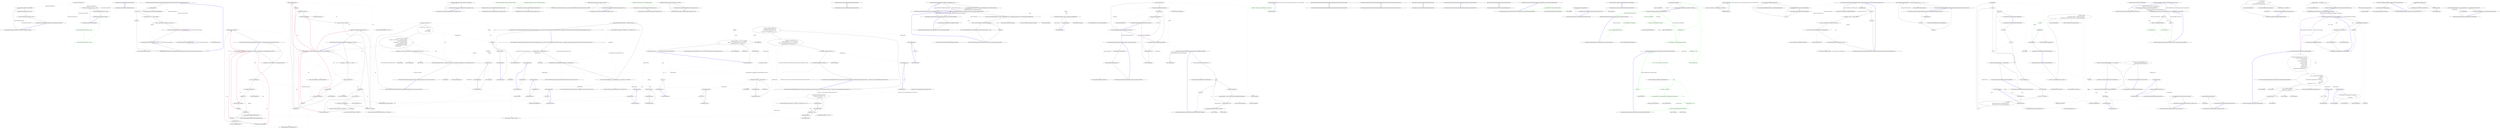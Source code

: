 digraph  {
n11 [label="Humanizer.Tests.AmbientCulture", span=""];
n0 [cluster="Humanizer.Tests.AmbientCulture.AmbientCulture(System.Globalization.CultureInfo)", label="Entry Humanizer.Tests.AmbientCulture.AmbientCulture(System.Globalization.CultureInfo)", span="10-10"];
n1 [cluster="Humanizer.Tests.AmbientCulture.AmbientCulture(System.Globalization.CultureInfo)", label="_culture = Thread.CurrentThread.CurrentUICulture", span="12-12"];
n2 [cluster="Humanizer.Tests.AmbientCulture.AmbientCulture(System.Globalization.CultureInfo)", label="Thread.CurrentThread.CurrentCulture = culture", span="13-13"];
n3 [cluster="Humanizer.Tests.AmbientCulture.AmbientCulture(System.Globalization.CultureInfo)", label="Thread.CurrentThread.CurrentUICulture = culture", span="14-14"];
n4 [cluster="Humanizer.Tests.AmbientCulture.AmbientCulture(System.Globalization.CultureInfo)", label="Exit Humanizer.Tests.AmbientCulture.AmbientCulture(System.Globalization.CultureInfo)", span="10-10"];
n5 [cluster="Humanizer.Tests.AmbientCulture.AmbientCulture(string)", label="Entry Humanizer.Tests.AmbientCulture.AmbientCulture(string)", span="17-17"];
n6 [cluster="Humanizer.Tests.AmbientCulture.AmbientCulture(string)", label="Exit Humanizer.Tests.AmbientCulture.AmbientCulture(string)", span="17-17"];
n7 [cluster="Humanizer.Tests.AmbientCulture.Dispose()", label="Entry Humanizer.Tests.AmbientCulture.Dispose()", span="22-22"];
n8 [cluster="Humanizer.Tests.AmbientCulture.Dispose()", label="Thread.CurrentThread.CurrentUICulture = _culture", span="24-24"];
n9 [cluster="Humanizer.Tests.AmbientCulture.Dispose()", label="Thread.CurrentThread.CurrentCulture = _culture", span="25-25"];
n10 [cluster="Humanizer.Tests.AmbientCulture.Dispose()", label="Exit Humanizer.Tests.AmbientCulture.Dispose()", span="22-22"];
d8 [cluster="Humanizer.Tests.AmbientCulture.Dispose()", color=green, community=0, label="0: Thread.CurrentThread.CurrentUICulture = _culture", span="24-24"];
d9 [cluster="Humanizer.Tests.AmbientCulture.Dispose()", color=green, community=0, label="1: Thread.CurrentThread.CurrentCulture = _culture", span="25-25"];
m0_0 [cluster="Humanizer.Localisation.ResourceKeys.DateHumanize.GetResourceKey(Humanizer.Localisation.TimeUnit, Humanizer.Localisation.Tense, int)", file="ByteSize.cs", label="Entry Humanizer.Localisation.ResourceKeys.DateHumanize.GetResourceKey(Humanizer.Localisation.TimeUnit, Humanizer.Localisation.Tense, int)", span="27-27"];
m0_1 [cluster="Humanizer.Localisation.ResourceKeys.DateHumanize.GetResourceKey(Humanizer.Localisation.TimeUnit, Humanizer.Localisation.Tense, int)", file="ByteSize.cs", label="ValidateRange(count)", span="29-29"];
m0_2 [cluster="Humanizer.Localisation.ResourceKeys.DateHumanize.GetResourceKey(Humanizer.Localisation.TimeUnit, Humanizer.Localisation.Tense, int)", file="ByteSize.cs", label="count == 0", span="31-31"];
m0_4 [cluster="Humanizer.Localisation.ResourceKeys.DateHumanize.GetResourceKey(Humanizer.Localisation.TimeUnit, Humanizer.Localisation.Tense, int)", file="ByteSize.cs", label="var singularity = count == 1 ? Single : Multiple", span="34-34"];
m0_5 [cluster="Humanizer.Localisation.ResourceKeys.DateHumanize.GetResourceKey(Humanizer.Localisation.TimeUnit, Humanizer.Localisation.Tense, int)", file="ByteSize.cs", label="var tense = timeUnitTense == Tense.Future ? FromNow : Ago", span="35-35"];
m0_6 [cluster="Humanizer.Localisation.ResourceKeys.DateHumanize.GetResourceKey(Humanizer.Localisation.TimeUnit, Humanizer.Localisation.Tense, int)", file="ByteSize.cs", label="var unit = timeUnit.ToString().ToQuantity(count, ShowQuantityAs.None)", span="36-36"];
m0_3 [cluster="Humanizer.Localisation.ResourceKeys.DateHumanize.GetResourceKey(Humanizer.Localisation.TimeUnit, Humanizer.Localisation.Tense, int)", file="ByteSize.cs", label="return Now;", span="32-32"];
m0_7 [cluster="Humanizer.Localisation.ResourceKeys.DateHumanize.GetResourceKey(Humanizer.Localisation.TimeUnit, Humanizer.Localisation.Tense, int)", file="ByteSize.cs", label="return DateTimeFormat.FormatWith(singularity, unit, tense);", span="37-37"];
m0_8 [cluster="Humanizer.Localisation.ResourceKeys.DateHumanize.GetResourceKey(Humanizer.Localisation.TimeUnit, Humanizer.Localisation.Tense, int)", file="ByteSize.cs", label="Exit Humanizer.Localisation.ResourceKeys.DateHumanize.GetResourceKey(Humanizer.Localisation.TimeUnit, Humanizer.Localisation.Tense, int)", span="27-27"];
m0_9 [cluster="Humanizer.Localisation.ResourceKeys.ValidateRange(int)", file="ByteSize.cs", label="Entry Humanizer.Localisation.ResourceKeys.ValidateRange(int)", span="9-9"];
m0_11 [cluster="string.ToQuantity(int, Humanizer.ShowQuantityAs)", file="ByteSize.cs", label="Entry string.ToQuantity(int, Humanizer.ShowQuantityAs)", span="46-46"];
m0_10 [cluster="System.Enum.ToString()", file="ByteSize.cs", label="Entry System.Enum.ToString()", span="0-0"];
m0_12 [cluster="string.FormatWith(params object[])", file="ByteSize.cs", label="Entry string.FormatWith(params object[])", span="15-15"];
m1_81 [cluster="Unk.ToMaybe", file="Configurator.cs", label="Entry Unk.ToMaybe", span=""];
m1_7 [cluster="System.Collections.Generic.List<T>.List()", file="Configurator.cs", label="Entry System.Collections.Generic.List<T>.List()", span="0-0"];
m1_35 [cluster="Unk.Any", file="Configurator.cs", label="Entry Unk.Any", span=""];
m1_138 [cluster="CommandLine.BadFormatTokenError.BadFormatTokenError(string)", file="Configurator.cs", label="Entry CommandLine.BadFormatTokenError.BadFormatTokenError(string)", span="188-188"];
m1_58 [cluster="CommandLine.Core.Tokenizer.ExplodeOptionList(CommandLine.Core.StatePair<System.Collections.Generic.IEnumerable<CommandLine.Core.Token>>, System.Func<string, CommandLine.Infrastructure.Maybe<char>>)", file="Configurator.cs", label="Entry CommandLine.Core.Tokenizer.ExplodeOptionList(CommandLine.Core.StatePair<System.Collections.Generic.IEnumerable<CommandLine.Core.Token>>, System.Func<string, CommandLine.Infrastructure.Maybe<char>>)", span="48-48"];
m1_59 [cluster="CommandLine.Core.Tokenizer.ExplodeOptionList(CommandLine.Core.StatePair<System.Collections.Generic.IEnumerable<CommandLine.Core.Token>>, System.Func<string, CommandLine.Infrastructure.Maybe<char>>)", file="Configurator.cs", label="var replaces = tokens.Value.Select((t,i) =>\r\n                optionSequenceWithSeparatorLookup(t.Text)\r\n                    .Return(sep => Tuple.Create(i + 1, sep),\r\n                        Tuple.Create(-1, '\0'))).SkipWhile(x => x.Item1 < 0)", span="52-55"];
m1_60 [cluster="CommandLine.Core.Tokenizer.ExplodeOptionList(CommandLine.Core.StatePair<System.Collections.Generic.IEnumerable<CommandLine.Core.Token>>, System.Func<string, CommandLine.Infrastructure.Maybe<char>>)", file="Configurator.cs", label="var exploded = tokens.Value.Select((t, i) =>\r\n                        replaces.FirstOrDefault(x => x.Item1 == i).ToMaybe()\r\n                            .Return(r => t.Text.Split(r.Item2).Select(str => Token.Value(str)),\r\n                                Enumerable.Empty<Token>().Concat(new[]{ t })))", span="57-60"];
m1_62 [cluster="CommandLine.Core.Tokenizer.ExplodeOptionList(CommandLine.Core.StatePair<System.Collections.Generic.IEnumerable<CommandLine.Core.Token>>, System.Func<string, CommandLine.Infrastructure.Maybe<char>>)", file="Configurator.cs", label="return StatePair.Create(flattened, tokens.Errors);", span="64-64"];
m1_61 [cluster="CommandLine.Core.Tokenizer.ExplodeOptionList(CommandLine.Core.StatePair<System.Collections.Generic.IEnumerable<CommandLine.Core.Token>>, System.Func<string, CommandLine.Infrastructure.Maybe<char>>)", file="Configurator.cs", label="var flattened = exploded.SelectMany(x => x)", span="62-62"];
m1_63 [cluster="CommandLine.Core.Tokenizer.ExplodeOptionList(CommandLine.Core.StatePair<System.Collections.Generic.IEnumerable<CommandLine.Core.Token>>, System.Func<string, CommandLine.Infrastructure.Maybe<char>>)", file="Configurator.cs", label="Exit CommandLine.Core.Tokenizer.ExplodeOptionList(CommandLine.Core.StatePair<System.Collections.Generic.IEnumerable<CommandLine.Core.Token>>, System.Func<string, CommandLine.Infrastructure.Maybe<char>>)", span="48-48"];
m1_91 [cluster="Unk.Split", file="Configurator.cs", label="Entry Unk.Split", span=""];
m1_65 [cluster="Unk.SelectMany", file="Configurator.cs", label="Entry Unk.SelectMany", span=""];
m1_118 [cluster="char.IsDigit(char)", file="Configurator.cs", label="Entry char.IsDigit(char)", span="0-0"];
m1_10 [cluster="CommandLine.Core.Tokenizer.TokenizeLongName(string, System.Func<CommandLine.Error, CommandLine.Infrastructure.Unit>)", file="Configurator.cs", label="Entry CommandLine.Core.Tokenizer.TokenizeLongName(string, System.Func<CommandLine.Error, CommandLine.Infrastructure.Unit>)", span="112-112"];
m1_124 [cluster="CommandLine.Core.Tokenizer.TokenizeLongName(string, System.Func<CommandLine.Error, CommandLine.Infrastructure.Unit>)", file="Configurator.cs", label="value.Length > 2 && value.StartsWith(''--'', StringComparison.Ordinal)", span="116-116"];
m1_128 [cluster="CommandLine.Core.Tokenizer.TokenizeLongName(string, System.Func<CommandLine.Error, CommandLine.Infrastructure.Unit>)", file="Configurator.cs", label="yield return Token.Name(text);", span="122-122"];
m1_129 [cluster="CommandLine.Core.Tokenizer.TokenizeLongName(string, System.Func<CommandLine.Error, CommandLine.Infrastructure.Unit>)", file="Configurator.cs", label="yield break;", span="123-123"];
m1_132 [cluster="CommandLine.Core.Tokenizer.TokenizeLongName(string, System.Func<CommandLine.Error, CommandLine.Infrastructure.Unit>)", file="Configurator.cs", label="yield break;", span="128-128"];
m1_134 [cluster="CommandLine.Core.Tokenizer.TokenizeLongName(string, System.Func<CommandLine.Error, CommandLine.Infrastructure.Unit>)", file="Configurator.cs", label="yield return Token.Name(parts[0]);", span="131-131"];
m1_135 [cluster="CommandLine.Core.Tokenizer.TokenizeLongName(string, System.Func<CommandLine.Error, CommandLine.Infrastructure.Unit>)", file="Configurator.cs", label="yield return Token.Value(parts[1]);", span="132-132"];
m1_125 [cluster="CommandLine.Core.Tokenizer.TokenizeLongName(string, System.Func<CommandLine.Error, CommandLine.Infrastructure.Unit>)", file="Configurator.cs", label="var text = value.Substring(2)", span="118-118"];
m1_131 [cluster="CommandLine.Core.Tokenizer.TokenizeLongName(string, System.Func<CommandLine.Error, CommandLine.Infrastructure.Unit>)", file="Configurator.cs", label="var _ = onError(new BadFormatTokenError(value))", span="127-127"];
m1_126 [cluster="CommandLine.Core.Tokenizer.TokenizeLongName(string, System.Func<CommandLine.Error, CommandLine.Infrastructure.Unit>)", file="Configurator.cs", label="var equalIndex = text.IndexOf('=')", span="119-119"];
m1_133 [cluster="CommandLine.Core.Tokenizer.TokenizeLongName(string, System.Func<CommandLine.Error, CommandLine.Infrastructure.Unit>)", file="Configurator.cs", label="var parts = text.Split('=')", span="130-130"];
m1_127 [cluster="CommandLine.Core.Tokenizer.TokenizeLongName(string, System.Func<CommandLine.Error, CommandLine.Infrastructure.Unit>)", file="Configurator.cs", label="equalIndex <= 0", span="120-120"];
m1_130 [cluster="CommandLine.Core.Tokenizer.TokenizeLongName(string, System.Func<CommandLine.Error, CommandLine.Infrastructure.Unit>)", file="Configurator.cs", label="equalIndex == 1", span="125-125"];
m1_136 [cluster="CommandLine.Core.Tokenizer.TokenizeLongName(string, System.Func<CommandLine.Error, CommandLine.Infrastructure.Unit>)", file="Configurator.cs", label="Exit CommandLine.Core.Tokenizer.TokenizeLongName(string, System.Func<CommandLine.Error, CommandLine.Infrastructure.Unit>)", span="112-112"];
m1_121 [cluster="string.String(char, int)", file="Configurator.cs", label="Entry string.String(char, int)", span="0-0"];
m1_119 [cluster="CommandLine.Core.Token.Name(string)", file="Configurator.cs", label="Entry CommandLine.Core.Token.Name(string)", span="19-19"];
m1_11 [cluster="CommandLine.Core.Tokenizer.TokenizeShortName(string, System.Func<string, bool>)", file="Configurator.cs", label="Entry CommandLine.Core.Tokenizer.TokenizeShortName(string, System.Func<string, bool>)", span="67-67"];
m1_98 [cluster="CommandLine.Core.Tokenizer.TokenizeShortName(string, System.Func<string, bool>)", file="Configurator.cs", label="value.Length > 1 || value[0] == '-' || value[1] != '-'", span="71-71"];
m1_101 [cluster="CommandLine.Core.Tokenizer.TokenizeShortName(string, System.Func<string, bool>)", file="Configurator.cs", label="yield return Token.Value(value);", span="77-77"];
m1_102 [cluster="CommandLine.Core.Tokenizer.TokenizeShortName(string, System.Func<string, bool>)", file="Configurator.cs", label="yield break;", span="78-78"];
m1_104 [cluster="CommandLine.Core.Tokenizer.TokenizeShortName(string, System.Func<string, bool>)", file="Configurator.cs", label="yield return Token.Name(text);", span="83-83"];
m1_105 [cluster="CommandLine.Core.Tokenizer.TokenizeShortName(string, System.Func<string, bool>)", file="Configurator.cs", label="yield break;", span="84-84"];
m1_107 [cluster="CommandLine.Core.Tokenizer.TokenizeShortName(string, System.Func<string, bool>)", file="Configurator.cs", label="yield return Token.Name(first);", span="88-88"];
m1_113 [cluster="CommandLine.Core.Tokenizer.TokenizeShortName(string, System.Func<string, bool>)", file="Configurator.cs", label="yield return Token.Name(n);", span="98-98"];
m1_115 [cluster="CommandLine.Core.Tokenizer.TokenizeShortName(string, System.Func<string, bool>)", file="Configurator.cs", label="yield return Token.Value(text.Substring(seen.Count()));", span="107-107"];
m1_99 [cluster="CommandLine.Core.Tokenizer.TokenizeShortName(string, System.Func<string, bool>)", file="Configurator.cs", label="var text = value.Substring(1)", span="73-73"];
m1_103 [cluster="CommandLine.Core.Tokenizer.TokenizeShortName(string, System.Func<string, bool>)", file="Configurator.cs", label="value.Length == 2", span="81-81"];
m1_111 [cluster="CommandLine.Core.Tokenizer.TokenizeShortName(string, System.Func<string, bool>)", file="Configurator.cs", label="!seen.Contains(c) && nameLookup(n)", span="95-95"];
m1_100 [cluster="CommandLine.Core.Tokenizer.TokenizeShortName(string, System.Func<string, bool>)", file="Configurator.cs", label="char.IsDigit(text[0])", span="75-75"];
m1_106 [cluster="CommandLine.Core.Tokenizer.TokenizeShortName(string, System.Func<string, bool>)", file="Configurator.cs", label="var first = text.Substring(0, 1)", span="87-87"];
m1_109 [cluster="CommandLine.Core.Tokenizer.TokenizeShortName(string, System.Func<string, bool>)", file="Configurator.cs", label="text.Substring(1)", span="92-92"];
m1_114 [cluster="CommandLine.Core.Tokenizer.TokenizeShortName(string, System.Func<string, bool>)", file="Configurator.cs", label="seen.Count() < text.Length", span="105-105"];
m1_108 [cluster="CommandLine.Core.Tokenizer.TokenizeShortName(string, System.Func<string, bool>)", file="Configurator.cs", label="var seen = new List<char> { first[0] }", span="90-90"];
m1_112 [cluster="CommandLine.Core.Tokenizer.TokenizeShortName(string, System.Func<string, bool>)", file="Configurator.cs", label="seen.Add(c)", span="97-97"];
m1_110 [cluster="CommandLine.Core.Tokenizer.TokenizeShortName(string, System.Func<string, bool>)", file="Configurator.cs", label="var n = new string(c, 1)", span="94-94"];
m1_116 [cluster="CommandLine.Core.Tokenizer.TokenizeShortName(string, System.Func<string, bool>)", file="Configurator.cs", label="Exit CommandLine.Core.Tokenizer.TokenizeShortName(string, System.Func<string, bool>)", span="67-67"];
m1_37 [cluster="System.Func<T, TResult>.Invoke(T)", file="Configurator.cs", label="Entry System.Func<T, TResult>.Invoke(T)", span="0-0"];
m1_38 [cluster="System.Collections.Generic.IEnumerable<TSource>.SkipWhile<TSource>(System.Func<TSource, bool>)", file="Configurator.cs", label="Entry System.Collections.Generic.IEnumerable<TSource>.SkipWhile<TSource>(System.Func<TSource, bool>)", span="0-0"];
m1_122 [cluster="System.Collections.Generic.List<T>.Contains(T)", file="Configurator.cs", label="Entry System.Collections.Generic.List<T>.Contains(T)", span="0-0"];
m1_16 [cluster="UnknownOptionError.cstr", file="Configurator.cs", label="Entry UnknownOptionError.cstr", span=""];
m1_15 [cluster="Unk.Where", file="Configurator.cs", label="Entry Unk.Where", span=""];
m1_120 [cluster="string.Substring(int, int)", file="Configurator.cs", label="Entry string.Substring(int, int)", span="0-0"];
m1_82 [cluster="System.Linq.Enumerable.Empty<TResult>()", file="Configurator.cs", label="Entry System.Linq.Enumerable.Empty<TResult>()", span="0-0"];
m1_117 [cluster="string.Substring(int)", file="Configurator.cs", label="Entry string.Substring(int)", span="0-0"];
m1_8 [cluster="string.StartsWith(string, System.StringComparison)", file="Configurator.cs", label="Entry string.StartsWith(string, System.StringComparison)", span="0-0"];
m1_45 [cluster="string.EqualsOrdinal(string)", file="Configurator.cs", label="Entry string.EqualsOrdinal(string)", span="34-34"];
m1_69 [cluster="System.Tuple.Create<T1, T2>(T1, T2)", file="Configurator.cs", label="Entry System.Tuple.Create<T1, T2>(T1, T2)", span="0-0"];
m1_83 [cluster="System.Collections.Generic.IEnumerable<TSource>.Concat<TSource>(System.Collections.Generic.IEnumerable<TSource>)", file="Configurator.cs", label="Entry System.Collections.Generic.IEnumerable<TSource>.Concat<TSource>(System.Collections.Generic.IEnumerable<TSource>)", span="0-0"];
m1_92 [cluster="lambda expression", file="Configurator.cs", label="Entry lambda expression", span="59-59"];
m1_20 [cluster="lambda expression", file="Configurator.cs", label="errors.Add(e)", span="18-18"];
m1_25 [cluster="lambda expression", file="Configurator.cs", label="!unkTokens.Contains(x)", span="32-32"];
m1_24 [cluster="lambda expression", file="Configurator.cs", label="Entry lambda expression", span="32-32"];
m1_19 [cluster="lambda expression", file="Configurator.cs", label="Entry lambda expression", span="16-20"];
m1_21 [cluster="lambda expression", file="Configurator.cs", label="return Unit.Default;", span="19-19"];
m1_22 [cluster="lambda expression", file="Configurator.cs", label="Exit lambda expression", span="16-20"];
m1_26 [cluster="lambda expression", file="Configurator.cs", label="Exit lambda expression", span="32-32"];
m1_42 [cluster="lambda expression", file="Configurator.cs", label="Entry lambda expression", span="39-39"];
m1_46 [cluster="lambda expression", file="Configurator.cs", label="Entry lambda expression", span="41-41"];
m1_49 [cluster="lambda expression", file="Configurator.cs", label="Entry lambda expression", span="42-42"];
m1_52 [cluster="lambda expression", file="Configurator.cs", label="Entry lambda expression", span="42-42"];
m1_56 [cluster="lambda expression", file="Configurator.cs", label="tokens.Concat(values)", span="43-43"];
m1_55 [cluster="lambda expression", file="Configurator.cs", label="Entry lambda expression", span="43-43"];
m1_43 [cluster="lambda expression", file="Configurator.cs", label="arg.EqualsOrdinal(''--'')", span="39-39"];
m1_44 [cluster="lambda expression", file="Configurator.cs", label="Exit lambda expression", span="39-39"];
m1_47 [cluster="lambda expression", file="Configurator.cs", label="!arg.EqualsOrdinal(''--'')", span="41-41"];
m1_48 [cluster="lambda expression", file="Configurator.cs", label="Exit lambda expression", span="41-41"];
m1_50 [cluster="lambda expression", file="Configurator.cs", label="!arg.EqualsOrdinal(''--'')", span="42-42"];
m1_51 [cluster="lambda expression", file="Configurator.cs", label="Exit lambda expression", span="42-42"];
m1_53 [cluster="lambda expression", file="Configurator.cs", label="Token.Value(t)", span="42-42"];
m1_54 [cluster="lambda expression", file="Configurator.cs", label="Exit lambda expression", span="42-42"];
m1_57 [cluster="lambda expression", file="Configurator.cs", label="Exit lambda expression", span="43-43"];
m1_67 [cluster="lambda expression", file="Configurator.cs", label="optionSequenceWithSeparatorLookup(t.Text)\r\n                    .Return(sep => Tuple.Create(i + 1, sep),\r\n                        Tuple.Create(-1, '\0'))", span="53-55"];
m1_66 [cluster="lambda expression", file="Configurator.cs", label="Entry lambda expression", span="52-55"];
m1_74 [cluster="lambda expression", file="Configurator.cs", label="Entry lambda expression", span="55-55"];
m1_78 [cluster="lambda expression", file="Configurator.cs", label="replaces.FirstOrDefault(x => x.Item1 == i).ToMaybe()\r\n                            .Return(r => t.Text.Split(r.Item2).Select(str => Token.Value(str)),\r\n                                Enumerable.Empty<Token>().Concat(new[]{ t }))", span="58-60"];
m1_77 [cluster="lambda expression", file="Configurator.cs", label="Entry lambda expression", span="57-60"];
m1_95 [cluster="lambda expression", file="Configurator.cs", label="Entry lambda expression", span="62-62"];
m1_72 [cluster="lambda expression", file="Configurator.cs", label="Tuple.Create(i + 1, sep)", span="54-54"];
m1_68 [cluster="lambda expression", file="Configurator.cs", label="Exit lambda expression", span="52-55"];
m1_71 [cluster="lambda expression", file="Configurator.cs", label="Entry lambda expression", span="54-54"];
m1_73 [cluster="lambda expression", file="Configurator.cs", label="Exit lambda expression", span="54-54"];
m1_75 [cluster="lambda expression", file="Configurator.cs", label="x.Item1 < 0", span="55-55"];
m1_76 [cluster="lambda expression", file="Configurator.cs", label="Exit lambda expression", span="55-55"];
m1_86 [cluster="lambda expression", file="Configurator.cs", label="x.Item1 == i", span="58-58"];
m1_89 [cluster="lambda expression", file="Configurator.cs", label="t.Text.Split(r.Item2).Select(str => Token.Value(str))", span="59-59"];
m1_79 [cluster="lambda expression", file="Configurator.cs", label="Exit lambda expression", span="57-60"];
m1_85 [cluster="lambda expression", file="Configurator.cs", label="Entry lambda expression", span="58-58"];
m1_88 [cluster="lambda expression", file="Configurator.cs", label="Entry lambda expression", span="59-59"];
m1_87 [cluster="lambda expression", file="Configurator.cs", label="Exit lambda expression", span="58-58"];
m1_90 [cluster="lambda expression", file="Configurator.cs", label="Exit lambda expression", span="59-59"];
m1_93 [cluster="lambda expression", file="Configurator.cs", label="Token.Value(str)", span="59-59"];
m1_94 [cluster="lambda expression", file="Configurator.cs", label="Exit lambda expression", span="59-59"];
m1_96 [cluster="lambda expression", file="Configurator.cs", label=x, span="62-62"];
m1_97 [cluster="lambda expression", file="Configurator.cs", label="Exit lambda expression", span="62-62"];
m1_27 [cluster="Unk.Contains", file="Configurator.cs", label="Entry Unk.Contains", span=""];
m1_80 [cluster="Unk.FirstOrDefault", file="Configurator.cs", label="Entry Unk.FirstOrDefault", span=""];
m1_123 [cluster="System.Collections.Generic.IEnumerable<TSource>.Count<TSource>()", file="Configurator.cs", label="Entry System.Collections.Generic.IEnumerable<TSource>.Count<TSource>()", span="0-0"];
m1_40 [cluster="Unk.Select", file="Configurator.cs", label="Entry Unk.Select", span=""];
m1_139 [cluster="string.Split(params char[])", file="Configurator.cs", label="Entry string.Split(params char[])", span="0-0"];
m1_0 [cluster="CommandLine.Core.Tokenizer.Tokenize(System.Collections.Generic.IEnumerable<string>, System.Func<string, bool>)", file="Configurator.cs", label="Entry CommandLine.Core.Tokenizer.Tokenize(System.Collections.Generic.IEnumerable<string>, System.Func<string, bool>)", span="11-11"];
m1_1 [cluster="CommandLine.Core.Tokenizer.Tokenize(System.Collections.Generic.IEnumerable<string>, System.Func<string, bool>)", file="Configurator.cs", label="var errors = new List<Error>()", span="15-15"];
m1_3 [cluster="CommandLine.Core.Tokenizer.Tokenize(System.Collections.Generic.IEnumerable<string>, System.Func<string, bool>)", file="Configurator.cs", label="var tokens = (from arg in arguments\r\n                          from token in !arg.StartsWith(''-'', StringComparison.Ordinal)\r\n                               ? new Token[] { Token.Value(arg) }\r\n                               : arg.StartsWith(''--'', StringComparison.Ordinal)\r\n                                     ? TokenizeLongName(arg, onError)\r\n                                     : TokenizeShortName(arg, nameLookup)\r\n                          select token).ToList()", span="22-28"];
m1_4 [cluster="CommandLine.Core.Tokenizer.Tokenize(System.Collections.Generic.IEnumerable<string>, System.Func<string, bool>)", file="Configurator.cs", label="var unkTokens = (from t in tokens where t.IsName() && !nameLookup(t.Text) select t).ToList()", span="30-30"];
m1_2 [cluster="CommandLine.Core.Tokenizer.Tokenize(System.Collections.Generic.IEnumerable<string>, System.Func<string, bool>)", file="Configurator.cs", label="Func<Error, Unit> onError = e =>\r\n                {\r\n                    errors.Add(e);\r\n                    return Unit.Default;\r\n                }", span="16-20"];
m1_5 [cluster="CommandLine.Core.Tokenizer.Tokenize(System.Collections.Generic.IEnumerable<string>, System.Func<string, bool>)", file="Configurator.cs", label="return StatePair.Create(tokens.Where(x=>!unkTokens.Contains(x)), errors.Concat(from t in unkTokens select new UnknownOptionError(t.Text)));", span="32-32"];
m1_6 [cluster="CommandLine.Core.Tokenizer.Tokenize(System.Collections.Generic.IEnumerable<string>, System.Func<string, bool>)", file="Configurator.cs", label="Exit CommandLine.Core.Tokenizer.Tokenize(System.Collections.Generic.IEnumerable<string>, System.Func<string, bool>)", span="11-11"];
m1_41 [cluster="CommandLine.Core.StatePair<T1>.MapValue<T1, T2>(System.Func<T1, T2>)", file="Configurator.cs", label="Entry CommandLine.Core.StatePair<T1>.MapValue<T1, T2>(System.Func<T1, T2>)", span="66-66"];
m1_17 [cluster="Unk.Concat", file="Configurator.cs", label="Entry Unk.Concat", span=""];
m1_12 [cluster="Unk.ToList", file="Configurator.cs", label="Entry Unk.ToList", span=""];
m1_23 [cluster="System.Collections.Generic.List<T>.Add(T)", file="Configurator.cs", label="Entry System.Collections.Generic.List<T>.Add(T)", span="0-0"];
m1_14 [cluster="Unk.nameLookup", file="Configurator.cs", label="Entry Unk.nameLookup", span=""];
m1_64 [cluster="Unk.SkipWhile", file="Configurator.cs", label="Entry Unk.SkipWhile", span=""];
m1_18 [cluster="Unk.Create", file="Configurator.cs", label="Entry Unk.Create", span=""];
m1_137 [cluster="string.IndexOf(char)", file="Configurator.cs", label="Entry string.IndexOf(char)", span="0-0"];
m1_84 [cluster="Unk.Return", file="Configurator.cs", label="Entry Unk.Return", span=""];
m1_36 [cluster="System.Collections.Generic.IEnumerable<TSource>.TakeWhile<TSource>(System.Func<TSource, bool>)", file="Configurator.cs", label="Entry System.Collections.Generic.IEnumerable<TSource>.TakeWhile<TSource>(System.Func<TSource, bool>)", span="0-0"];
m1_9 [cluster="CommandLine.Core.Token.Value(string)", file="Configurator.cs", label="Entry CommandLine.Core.Token.Value(string)", span="24-24"];
m1_13 [cluster="Unk.IsName", file="Configurator.cs", label="Entry Unk.IsName", span=""];
m1_70 [cluster="CommandLine.Infrastructure.Maybe<T1>.Return<T1, T2>(System.Func<T1, T2>, T2)", file="Configurator.cs", label="Entry CommandLine.Infrastructure.Maybe<T1>.Return<T1, T2>(System.Func<T1, T2>, T2)", span="103-103"];
m1_39 [cluster="System.Collections.Generic.IEnumerable<TSource>.Skip<TSource>(int)", file="Configurator.cs", label="Entry System.Collections.Generic.IEnumerable<TSource>.Skip<TSource>(int)", span="0-0"];
m1_28 [cluster="CommandLine.Core.Tokenizer.PreprocessDashDash(System.Collections.Generic.IEnumerable<string>, System.Func<System.Collections.Generic.IEnumerable<string>, CommandLine.Core.StatePair<System.Collections.Generic.IEnumerable<CommandLine.Core.Token>>>)", file="Configurator.cs", label="Entry CommandLine.Core.Tokenizer.PreprocessDashDash(System.Collections.Generic.IEnumerable<string>, System.Func<System.Collections.Generic.IEnumerable<string>, CommandLine.Core.StatePair<System.Collections.Generic.IEnumerable<CommandLine.Core.Token>>>)", span="35-35"];
m1_29 [cluster="CommandLine.Core.Tokenizer.PreprocessDashDash(System.Collections.Generic.IEnumerable<string>, System.Func<System.Collections.Generic.IEnumerable<string>, CommandLine.Core.StatePair<System.Collections.Generic.IEnumerable<CommandLine.Core.Token>>>)", file="Configurator.cs", label="arguments.Any(arg => arg.EqualsOrdinal(''--''))", span="39-39"];
m1_30 [cluster="CommandLine.Core.Tokenizer.PreprocessDashDash(System.Collections.Generic.IEnumerable<string>, System.Func<System.Collections.Generic.IEnumerable<string>, CommandLine.Core.StatePair<System.Collections.Generic.IEnumerable<CommandLine.Core.Token>>>)", file="Configurator.cs", label="var tokenizerResult = tokenizer(arguments.TakeWhile(arg => !arg.EqualsOrdinal(''--'')))", span="41-41"];
m1_31 [cluster="CommandLine.Core.Tokenizer.PreprocessDashDash(System.Collections.Generic.IEnumerable<string>, System.Func<System.Collections.Generic.IEnumerable<string>, CommandLine.Core.StatePair<System.Collections.Generic.IEnumerable<CommandLine.Core.Token>>>)", file="Configurator.cs", label="var values = arguments.SkipWhile(arg => !arg.EqualsOrdinal(''--'')).Skip(1).Select(t => Token.Value(t))", span="42-42"];
m1_33 [cluster="CommandLine.Core.Tokenizer.PreprocessDashDash(System.Collections.Generic.IEnumerable<string>, System.Func<System.Collections.Generic.IEnumerable<string>, CommandLine.Core.StatePair<System.Collections.Generic.IEnumerable<CommandLine.Core.Token>>>)", file="Configurator.cs", label="return tokenizer(arguments);", span="45-45"];
m1_32 [cluster="CommandLine.Core.Tokenizer.PreprocessDashDash(System.Collections.Generic.IEnumerable<string>, System.Func<System.Collections.Generic.IEnumerable<string>, CommandLine.Core.StatePair<System.Collections.Generic.IEnumerable<CommandLine.Core.Token>>>)", file="Configurator.cs", label="return tokenizerResult.MapValue(tokens => tokens.Concat(values));", span="43-43"];
m1_34 [cluster="CommandLine.Core.Tokenizer.PreprocessDashDash(System.Collections.Generic.IEnumerable<string>, System.Func<System.Collections.Generic.IEnumerable<string>, CommandLine.Core.StatePair<System.Collections.Generic.IEnumerable<CommandLine.Core.Token>>>)", file="Configurator.cs", label="Exit CommandLine.Core.Tokenizer.PreprocessDashDash(System.Collections.Generic.IEnumerable<string>, System.Func<System.Collections.Generic.IEnumerable<string>, CommandLine.Core.StatePair<System.Collections.Generic.IEnumerable<CommandLine.Core.Token>>>)", span="35-35"];
m1_140 [file="Configurator.cs", label=errors, span=""];
m1_141 [file="Configurator.cs", label=unkTokens, span=""];
m1_142 [file="Configurator.cs", label=values, span=""];
m1_143 [file="Configurator.cs", label="System.Func<string, CommandLine.Infrastructure.Maybe<char>>", span=""];
m1_144 [file="Configurator.cs", label=int, span=""];
m1_145 [file="Configurator.cs", label=replaces, span=""];
m1_146 [file="Configurator.cs", label=int, span=""];
m1_147 [file="Configurator.cs", label="CommandLine.Core.Token", span=""];
m2_5 [cluster="Humanizer.Tests.DateHumanize.Verify(string, int, Humanizer.Localisation.TimeUnit, Humanizer.Localisation.Tense, double?)", file="DateHumanizeTests.cs", label="Entry Humanizer.Tests.DateHumanize.Verify(string, int, Humanizer.Localisation.TimeUnit, Humanizer.Localisation.Tense, double?)", span="29-29"];
m2_15 [cluster="Humanizer.Tests.Localisation.ar.DateHumanizeTests.SecondsAgo(int, string)", file="DateHumanizeTests.cs", label="Entry Humanizer.Tests.Localisation.ar.DateHumanizeTests.SecondsAgo(int, string)", span="55-55"];
m2_16 [cluster="Humanizer.Tests.Localisation.ar.DateHumanizeTests.SecondsAgo(int, string)", file="DateHumanizeTests.cs", label="DateHumanize.Verify(expected, seconds, TimeUnit.Second, Tense.Past)", span="57-57"];
m2_17 [cluster="Humanizer.Tests.Localisation.ar.DateHumanizeTests.SecondsAgo(int, string)", file="DateHumanizeTests.cs", label="Exit Humanizer.Tests.Localisation.ar.DateHumanizeTests.SecondsAgo(int, string)", span="55-55"];
m2_6 [cluster="Humanizer.Tests.Localisation.ar.DateHumanizeTests.HoursAgo(int, string)", file="DateHumanizeTests.cs", label="Entry Humanizer.Tests.Localisation.ar.DateHumanizeTests.HoursAgo(int, string)", span="25-25"];
m2_7 [cluster="Humanizer.Tests.Localisation.ar.DateHumanizeTests.HoursAgo(int, string)", color=green, community=0, file="DateHumanizeTests.cs", label="1: DateHumanize.Verify(expected, hours, TimeUnit.Hour, Tense.Past)", span="27-27"];
m2_8 [cluster="Humanizer.Tests.Localisation.ar.DateHumanizeTests.HoursAgo(int, string)", file="DateHumanizeTests.cs", label="Exit Humanizer.Tests.Localisation.ar.DateHumanizeTests.HoursAgo(int, string)", span="25-25"];
m2_12 [cluster="Humanizer.Tests.Localisation.ar.DateHumanizeTests.MonthsAgo(int, string)", file="DateHumanizeTests.cs", label="Entry Humanizer.Tests.Localisation.ar.DateHumanizeTests.MonthsAgo(int, string)", span="45-45"];
m2_13 [cluster="Humanizer.Tests.Localisation.ar.DateHumanizeTests.MonthsAgo(int, string)", color=green, community=0, file="DateHumanizeTests.cs", label="1: DateHumanize.Verify(expected, months, TimeUnit.Month, Tense.Past)", span="47-47"];
m2_14 [cluster="Humanizer.Tests.Localisation.ar.DateHumanizeTests.MonthsAgo(int, string)", file="DateHumanizeTests.cs", label="Exit Humanizer.Tests.Localisation.ar.DateHumanizeTests.MonthsAgo(int, string)", span="45-45"];
m2_2 [cluster="Humanizer.Tests.Localisation.ar.DateHumanizeTests.DaysAgo(int, string)", file="DateHumanizeTests.cs", label="Entry Humanizer.Tests.Localisation.ar.DateHumanizeTests.DaysAgo(int, string)", span="15-15"];
m2_3 [cluster="Humanizer.Tests.Localisation.ar.DateHumanizeTests.DaysAgo(int, string)", file="DateHumanizeTests.cs", label="DateHumanize.Verify(expected, days, TimeUnit.Day, Tense.Past)", span="17-17"];
m2_4 [cluster="Humanizer.Tests.Localisation.ar.DateHumanizeTests.DaysAgo(int, string)", file="DateHumanizeTests.cs", label="Exit Humanizer.Tests.Localisation.ar.DateHumanizeTests.DaysAgo(int, string)", span="15-15"];
m2_18 [cluster="Humanizer.Tests.Localisation.ar.DateHumanizeTests.YearsAgo(int, string)", file="DateHumanizeTests.cs", label="Entry Humanizer.Tests.Localisation.ar.DateHumanizeTests.YearsAgo(int, string)", span="65-65"];
m2_19 [cluster="Humanizer.Tests.Localisation.ar.DateHumanizeTests.YearsAgo(int, string)", color=green, community=0, file="DateHumanizeTests.cs", label="1: DateHumanize.Verify(expected, years, TimeUnit.Year, Tense.Past)", span="67-67"];
m2_20 [cluster="Humanizer.Tests.Localisation.ar.DateHumanizeTests.YearsAgo(int, string)", file="DateHumanizeTests.cs", label="Exit Humanizer.Tests.Localisation.ar.DateHumanizeTests.YearsAgo(int, string)", span="65-65"];
m2_9 [cluster="Humanizer.Tests.Localisation.ar.DateHumanizeTests.MinutesAgo(int, string)", file="DateHumanizeTests.cs", label="Entry Humanizer.Tests.Localisation.ar.DateHumanizeTests.MinutesAgo(int, string)", span="35-35"];
m2_10 [cluster="Humanizer.Tests.Localisation.ar.DateHumanizeTests.MinutesAgo(int, string)", file="DateHumanizeTests.cs", label="DateHumanize.Verify(expected, minutes, TimeUnit.Minute, Tense.Past)", span="37-37"];
m2_11 [cluster="Humanizer.Tests.Localisation.ar.DateHumanizeTests.MinutesAgo(int, string)", file="DateHumanizeTests.cs", label="Exit Humanizer.Tests.Localisation.ar.DateHumanizeTests.MinutesAgo(int, string)", span="35-35"];
m2_0 [cluster="Humanizer.Tests.Localisation.ar.DateHumanizeTests.DateHumanizeTests()", file="DateHumanizeTests.cs", label="Entry Humanizer.Tests.Localisation.ar.DateHumanizeTests.DateHumanizeTests()", span="7-7"];
m2_1 [cluster="Humanizer.Tests.Localisation.ar.DateHumanizeTests.DateHumanizeTests()", file="DateHumanizeTests.cs", label="Exit Humanizer.Tests.Localisation.ar.DateHumanizeTests.DateHumanizeTests()", span="7-7"];
m3_0 [cluster="Humanizer.EnumDehumanizeExtensions.DehumanizeTo<TTargetEnum>(string)", file="EnumDehumanizeExtensions.cs", label="Entry Humanizer.EnumDehumanizeExtensions.DehumanizeTo<TTargetEnum>(string)", span="15-15"];
m3_1 [cluster="Humanizer.EnumDehumanizeExtensions.DehumanizeTo<TTargetEnum>(string)", file="EnumDehumanizeExtensions.cs", label="return (TTargetEnum)DehumanizeToPrivate(input, typeof(TTargetEnum), OnNoMatch.ThrowsException);", span="18-18"];
m3_2 [cluster="Humanizer.EnumDehumanizeExtensions.DehumanizeTo<TTargetEnum>(string)", file="EnumDehumanizeExtensions.cs", label="Exit Humanizer.EnumDehumanizeExtensions.DehumanizeTo<TTargetEnum>(string)", span="15-15"];
m3_4 [cluster="Humanizer.EnumDehumanizeExtensions.DehumanizeTo(string, System.Type, Humanizer.OnNoMatch)", file="EnumDehumanizeExtensions.cs", label="Entry Humanizer.EnumDehumanizeExtensions.DehumanizeTo(string, System.Type, Humanizer.OnNoMatch)", span="30-30"];
m3_5 [cluster="Humanizer.EnumDehumanizeExtensions.DehumanizeTo(string, System.Type, Humanizer.OnNoMatch)", file="EnumDehumanizeExtensions.cs", label="return (Enum)DehumanizeToPrivate(input, targetEnum, onNoMatch);", span="32-32"];
m3_6 [cluster="Humanizer.EnumDehumanizeExtensions.DehumanizeTo(string, System.Type, Humanizer.OnNoMatch)", file="EnumDehumanizeExtensions.cs", label="Exit Humanizer.EnumDehumanizeExtensions.DehumanizeTo(string, System.Type, Humanizer.OnNoMatch)", span="30-30"];
m3_3 [cluster="Humanizer.EnumDehumanizeExtensions.DehumanizeToPrivate(string, System.Type, Humanizer.OnNoMatch)", file="EnumDehumanizeExtensions.cs", label="Entry Humanizer.EnumDehumanizeExtensions.DehumanizeToPrivate(string, System.Type, Humanizer.OnNoMatch)", span="35-35"];
m3_7 [cluster="Humanizer.EnumDehumanizeExtensions.DehumanizeToPrivate(string, System.Type, Humanizer.OnNoMatch)", file="EnumDehumanizeExtensions.cs", label="var match = Enum.GetValues(targetEnum).Cast<Enum>().FirstOrDefault(value => string.Equals(value.Humanize(), input, StringComparison.OrdinalIgnoreCase))", span="37-37"];
m3_8 [cluster="Humanizer.EnumDehumanizeExtensions.DehumanizeToPrivate(string, System.Type, Humanizer.OnNoMatch)", file="EnumDehumanizeExtensions.cs", label="match == null && onNoMatch == OnNoMatch.ThrowsException", span="39-39"];
m3_9 [cluster="Humanizer.EnumDehumanizeExtensions.DehumanizeToPrivate(string, System.Type, Humanizer.OnNoMatch)", file="EnumDehumanizeExtensions.cs", label="throw new NoMatchFoundException(''Couldn't find any enum member that matches the string '' + input);", span="40-40"];
m3_10 [cluster="Humanizer.EnumDehumanizeExtensions.DehumanizeToPrivate(string, System.Type, Humanizer.OnNoMatch)", file="EnumDehumanizeExtensions.cs", label="return match;", span="42-42"];
m3_11 [cluster="Humanizer.EnumDehumanizeExtensions.DehumanizeToPrivate(string, System.Type, Humanizer.OnNoMatch)", file="EnumDehumanizeExtensions.cs", label="Exit Humanizer.EnumDehumanizeExtensions.DehumanizeToPrivate(string, System.Type, Humanizer.OnNoMatch)", span="35-35"];
m3_12 [cluster="System.Enum.GetValues(System.Type)", file="EnumDehumanizeExtensions.cs", label="Entry System.Enum.GetValues(System.Type)", span="0-0"];
m3_13 [cluster="System.Collections.IEnumerable.Cast<TResult>()", file="EnumDehumanizeExtensions.cs", label="Entry System.Collections.IEnumerable.Cast<TResult>()", span="0-0"];
m3_15 [cluster="Humanizer.NoMatchFoundException.NoMatchFoundException(string)", file="EnumDehumanizeExtensions.cs", label="Entry Humanizer.NoMatchFoundException.NoMatchFoundException(string)", span="13-13"];
m3_19 [cluster="System.Enum.Humanize()", file="EnumDehumanizeExtensions.cs", label="Entry System.Enum.Humanize()", span="15-15"];
m3_16 [cluster="lambda expression", file="EnumDehumanizeExtensions.cs", label="Entry lambda expression", span="37-37"];
m3_17 [cluster="lambda expression", file="EnumDehumanizeExtensions.cs", label="string.Equals(value.Humanize(), input, StringComparison.OrdinalIgnoreCase)", span="37-37"];
m3_18 [cluster="lambda expression", file="EnumDehumanizeExtensions.cs", label="Exit lambda expression", span="37-37"];
m3_20 [cluster="string.Equals(string, string, System.StringComparison)", file="EnumDehumanizeExtensions.cs", label="Entry string.Equals(string, string, System.StringComparison)", span="0-0"];
m3_14 [cluster="Unk.FirstOrDefault", file="EnumDehumanizeExtensions.cs", label="Entry Unk.FirstOrDefault", span=""];
m3_21 [file="EnumDehumanizeExtensions.cs", label=string, span=""];
m4_16 [cluster="string.Humanize()", file="EnumHumanizeExtensions.cs", label="Entry string.Humanize()", span="44-44"];
m4_25 [cluster="System.Reflection.MemberInfo.GetCustomAttributes(bool)", file="EnumHumanizeExtensions.cs", label="Entry System.Reflection.MemberInfo.GetCustomAttributes(bool)", span="0-0"];
m4_34 [cluster="string.ApplyCase(Humanizer.LetterCasing)", file="EnumHumanizeExtensions.cs", label="Entry string.ApplyCase(Humanizer.LetterCasing)", span="15-15"];
m4_13 [cluster="System.Enum.ToString()", file="EnumHumanizeExtensions.cs", label="Entry System.Enum.ToString()", span="0-0"];
m4_28 [cluster="Unk.GetValue", file="EnumHumanizeExtensions.cs", label="Entry Unk.GetValue", span=""];
m4_30 [cluster="Humanizer.EnumHumanizeExtensions.Humanize(System.Enum, Humanizer.LetterCasing)", file="EnumHumanizeExtensions.cs", label="Entry Humanizer.EnumHumanizeExtensions.Humanize(System.Enum, Humanizer.LetterCasing)", span="53-53"];
m4_31 [cluster="Humanizer.EnumHumanizeExtensions.Humanize(System.Enum, Humanizer.LetterCasing)", file="EnumHumanizeExtensions.cs", label="var humanizedEnum = Humanize(input)", span="55-55"];
m4_32 [cluster="Humanizer.EnumHumanizeExtensions.Humanize(System.Enum, Humanizer.LetterCasing)", file="EnumHumanizeExtensions.cs", label="return humanizedEnum.ApplyCase(casing);", span="57-57"];
m4_33 [cluster="Humanizer.EnumHumanizeExtensions.Humanize(System.Enum, Humanizer.LetterCasing)", file="EnumHumanizeExtensions.cs", label="Exit Humanizer.EnumHumanizeExtensions.Humanize(System.Enum, Humanizer.LetterCasing)", span="53-53"];
m4_14 [cluster="System.Type.GetMember(string)", file="EnumHumanizeExtensions.cs", label="Entry System.Type.GetMember(string)", span="0-0"];
m4_15 [cluster="Humanizer.EnumHumanizeExtensions.GetCustomDescription(System.Reflection.MemberInfo)", file="EnumHumanizeExtensions.cs", label="Entry Humanizer.EnumHumanizeExtensions.GetCustomDescription(System.Reflection.MemberInfo)", span="32-32"];
m4_17 [cluster="Humanizer.EnumHumanizeExtensions.GetCustomDescription(System.Reflection.MemberInfo)", file="EnumHumanizeExtensions.cs", label="var attrs = memberInfo.GetCustomAttributes(true)", span="34-34"];
m4_18 [cluster="Humanizer.EnumHumanizeExtensions.GetCustomDescription(System.Reflection.MemberInfo)", file="EnumHumanizeExtensions.cs", label=attrs, span="36-36"];
m4_19 [cluster="Humanizer.EnumHumanizeExtensions.GetCustomDescription(System.Reflection.MemberInfo)", file="EnumHumanizeExtensions.cs", label="var attrType = attr.GetType()", span="38-38"];
m4_23 [cluster="Humanizer.EnumHumanizeExtensions.GetCustomDescription(System.Reflection.MemberInfo)", file="EnumHumanizeExtensions.cs", label="return null;", span="44-44"];
m4_22 [cluster="Humanizer.EnumHumanizeExtensions.GetCustomDescription(System.Reflection.MemberInfo)", file="EnumHumanizeExtensions.cs", label="return descriptionProperty.GetValue(attr, null).ToString();", span="41-41"];
m4_20 [cluster="Humanizer.EnumHumanizeExtensions.GetCustomDescription(System.Reflection.MemberInfo)", file="EnumHumanizeExtensions.cs", label="var descriptionProperty = attrType.GetProperties().FirstOrDefault(DescriptionProperty)", span="39-39"];
m4_21 [cluster="Humanizer.EnumHumanizeExtensions.GetCustomDescription(System.Reflection.MemberInfo)", file="EnumHumanizeExtensions.cs", label="descriptionProperty != null", span="40-40"];
m4_24 [cluster="Humanizer.EnumHumanizeExtensions.GetCustomDescription(System.Reflection.MemberInfo)", file="EnumHumanizeExtensions.cs", label="Exit Humanizer.EnumHumanizeExtensions.GetCustomDescription(System.Reflection.MemberInfo)", span="32-32"];
m4_26 [cluster="System.Type.GetProperties()", file="EnumHumanizeExtensions.cs", label="Entry System.Type.GetProperties()", span="0-0"];
m4_12 [cluster="object.GetType()", file="EnumHumanizeExtensions.cs", label="Entry object.GetType()", span="0-0"];
m4_0 [cluster="lambda expression", file="EnumHumanizeExtensions.cs", label="Entry lambda expression", span="8-8"];
m4_1 [cluster="lambda expression", color=green, community=0, file="EnumHumanizeExtensions.cs", label="3: p.Name == ''Description'' && p.PropertyType == typeof (string)", span="8-8"];
m4_2 [cluster="lambda expression", file="EnumHumanizeExtensions.cs", label="Exit lambda expression", span="8-8"];
m4_27 [cluster="Unk.FirstOrDefault", file="EnumHumanizeExtensions.cs", label="Entry Unk.FirstOrDefault", span=""];
m4_29 [cluster="Unk.ToString", file="EnumHumanizeExtensions.cs", label="Entry Unk.ToString", span=""];
m4_3 [cluster="Humanizer.EnumHumanizeExtensions.Humanize(System.Enum)", file="EnumHumanizeExtensions.cs", label="Entry Humanizer.EnumHumanizeExtensions.Humanize(System.Enum)", span="15-15"];
m4_4 [cluster="Humanizer.EnumHumanizeExtensions.Humanize(System.Enum)", file="EnumHumanizeExtensions.cs", label="Type type = input.GetType()", span="17-17"];
m4_5 [cluster="Humanizer.EnumHumanizeExtensions.Humanize(System.Enum)", file="EnumHumanizeExtensions.cs", label="var memInfo = type.GetMember(input.ToString())", span="18-18"];
m4_10 [cluster="Humanizer.EnumHumanizeExtensions.Humanize(System.Enum)", file="EnumHumanizeExtensions.cs", label="return input.ToString().Humanize();", span="28-28"];
m4_6 [cluster="Humanizer.EnumHumanizeExtensions.Humanize(System.Enum)", file="EnumHumanizeExtensions.cs", label="memInfo.Length > 0", span="20-20"];
m4_7 [cluster="Humanizer.EnumHumanizeExtensions.Humanize(System.Enum)", file="EnumHumanizeExtensions.cs", label="var customDescription = GetCustomDescription(memInfo[0])", span="22-22"];
m4_8 [cluster="Humanizer.EnumHumanizeExtensions.Humanize(System.Enum)", file="EnumHumanizeExtensions.cs", label="customDescription != null", span="24-24"];
m4_9 [cluster="Humanizer.EnumHumanizeExtensions.Humanize(System.Enum)", file="EnumHumanizeExtensions.cs", label="return customDescription;", span="25-25"];
m4_11 [cluster="Humanizer.EnumHumanizeExtensions.Humanize(System.Enum)", file="EnumHumanizeExtensions.cs", label="Exit Humanizer.EnumHumanizeExtensions.Humanize(System.Enum)", span="15-15"];
m5_0 [cluster="Humanizer.DateTimeHumanizeStrategy.IDateTimeHumanizeStrategy.Humanize(System.DateTime, System.DateTime)", file="IDateTimeHumanizeStrategy.cs", label="Entry Humanizer.DateTimeHumanizeStrategy.IDateTimeHumanizeStrategy.Humanize(System.DateTime, System.DateTime)", span="12-12"];
m5_1 [cluster="Humanizer.DateTimeHumanizeStrategy.IDateTimeHumanizeStrategy.Humanize(System.DateTime, System.DateTime)", file="IDateTimeHumanizeStrategy.cs", label="Exit Humanizer.DateTimeHumanizeStrategy.IDateTimeHumanizeStrategy.Humanize(System.DateTime, System.DateTime)", span="12-12"];
m6_2 [cluster="Humanizer.Localisation.Formatters.IFormatter.DateHumanize(Humanizer.Localisation.TimeUnit, Humanizer.Localisation.Tense, int)", file="IFormatter.cs", label="Entry Humanizer.Localisation.Formatters.IFormatter.DateHumanize(Humanizer.Localisation.TimeUnit, Humanizer.Localisation.Tense, int)", span="10-10"];
m6_3 [cluster="Humanizer.Localisation.Formatters.IFormatter.DateHumanize(Humanizer.Localisation.TimeUnit, Humanizer.Localisation.Tense, int)", file="IFormatter.cs", label="Exit Humanizer.Localisation.Formatters.IFormatter.DateHumanize(Humanizer.Localisation.TimeUnit, Humanizer.Localisation.Tense, int)", span="10-10"];
m6_0 [cluster="Humanizer.Localisation.Formatters.IFormatter.DateHumanize_Now()", file="IFormatter.cs", label="Entry Humanizer.Localisation.Formatters.IFormatter.DateHumanize_Now()", span="9-9"];
m6_1 [cluster="Humanizer.Localisation.Formatters.IFormatter.DateHumanize_Now()", file="IFormatter.cs", label="Exit Humanizer.Localisation.Formatters.IFormatter.DateHumanize_Now()", span="9-9"];
m6_6 [cluster="Humanizer.Localisation.Formatters.IFormatter.TimeSpanHumanize(Humanizer.Localisation.TimeUnit, int)", file="IFormatter.cs", label="Entry Humanizer.Localisation.Formatters.IFormatter.TimeSpanHumanize(Humanizer.Localisation.TimeUnit, int)", span="13-13"];
m6_7 [cluster="Humanizer.Localisation.Formatters.IFormatter.TimeSpanHumanize(Humanizer.Localisation.TimeUnit, int)", file="IFormatter.cs", label="Exit Humanizer.Localisation.Formatters.IFormatter.TimeSpanHumanize(Humanizer.Localisation.TimeUnit, int)", span="13-13"];
m6_4 [cluster="Humanizer.Localisation.Formatters.IFormatter.TimeSpanHumanize_Zero()", file="IFormatter.cs", label="Entry Humanizer.Localisation.Formatters.IFormatter.TimeSpanHumanize_Zero()", span="12-12"];
m6_5 [cluster="Humanizer.Localisation.Formatters.IFormatter.TimeSpanHumanize_Zero()", file="IFormatter.cs", label="Exit Humanizer.Localisation.Formatters.IFormatter.TimeSpanHumanize_Zero()", span="12-12"];
m8_7 [cluster="Humanizer.Tests.Localisation.es.NumberToWordsTests.ToOrdinalWords(int, string, Humanizer.GrammaticalGender)", file="NumberToWordsTests.cs", label="Entry Humanizer.Tests.Localisation.es.NumberToWordsTests.ToOrdinalWords(int, string, Humanizer.GrammaticalGender)", span="58-58"];
m8_8 [cluster="Humanizer.Tests.Localisation.es.NumberToWordsTests.ToOrdinalWords(int, string, Humanizer.GrammaticalGender)", color=green, community=0, file="NumberToWordsTests.cs", label="1: Assert.Equal(words, number.ToOrdinalWords(gender))", span="60-60"];
m8_9 [cluster="Humanizer.Tests.Localisation.es.NumberToWordsTests.ToOrdinalWords(int, string, Humanizer.GrammaticalGender)", file="NumberToWordsTests.cs", label="Exit Humanizer.Tests.Localisation.es.NumberToWordsTests.ToOrdinalWords(int, string, Humanizer.GrammaticalGender)", span="58-58"];
m8_2 [cluster="Humanizer.Tests.Localisation.es.NumberToWordsTests.ToWords(int, string)", file="NumberToWordsTests.cs", label="Entry Humanizer.Tests.Localisation.es.NumberToWordsTests.ToWords(int, string)", span="47-47"];
m8_3 [cluster="Humanizer.Tests.Localisation.es.NumberToWordsTests.ToWords(int, string)", file="NumberToWordsTests.cs", label="Assert.Equal(expected, number.ToWords())", span="49-49"];
m8_4 [cluster="Humanizer.Tests.Localisation.es.NumberToWordsTests.ToWords(int, string)", file="NumberToWordsTests.cs", label="Exit Humanizer.Tests.Localisation.es.NumberToWordsTests.ToWords(int, string)", span="47-47"];
m8_0 [cluster="Humanizer.Tests.Localisation.es.NumberToWordsTests.NumberToWordsTests()", file="NumberToWordsTests.cs", label="Entry Humanizer.Tests.Localisation.es.NumberToWordsTests.NumberToWordsTests()", span="7-7"];
m8_1 [cluster="Humanizer.Tests.Localisation.es.NumberToWordsTests.NumberToWordsTests()", file="NumberToWordsTests.cs", label="Exit Humanizer.Tests.Localisation.es.NumberToWordsTests.NumberToWordsTests()", span="7-7"];
m8_6 [cluster="Unk.Equal", file="NumberToWordsTests.cs", label="Entry Unk.Equal", span=""];
m8_5 [cluster="int.ToWords()", file="NumberToWordsTests.cs", label="Entry int.ToWords()", span="32-32"];
m8_10 [cluster="int.ToOrdinalWords(Humanizer.GrammaticalGender)", file="NumberToWordsTests.cs", label="Entry int.ToOrdinalWords(Humanizer.GrammaticalGender)", span="79-79"];
m9_16 [cluster="string.Humanize()", file="OrdinalizeTests.cs", label="Entry string.Humanize()", span="47-47"];
m9_25 [cluster="System.Reflection.MemberInfo.GetCustomAttributes(bool)", file="OrdinalizeTests.cs", label="Entry System.Reflection.MemberInfo.GetCustomAttributes(bool)", span="0-0"];
m9_34 [cluster="string.ApplyCase(Humanizer.LetterCasing)", file="OrdinalizeTests.cs", label="Entry string.ApplyCase(Humanizer.LetterCasing)", span="15-15"];
m9_13 [cluster="System.Enum.ToString()", file="OrdinalizeTests.cs", label="Entry System.Enum.ToString()", span="0-0"];
m9_28 [cluster="Unk.GetValue", file="OrdinalizeTests.cs", label="Entry Unk.GetValue", span=""];
m9_30 [cluster="Humanizer.EnumHumanizeExtensions.Humanize(System.Enum, Humanizer.LetterCasing)", file="OrdinalizeTests.cs", label="Entry Humanizer.EnumHumanizeExtensions.Humanize(System.Enum, Humanizer.LetterCasing)", span="53-53"];
m9_31 [cluster="Humanizer.EnumHumanizeExtensions.Humanize(System.Enum, Humanizer.LetterCasing)", color=green, community=0, file="OrdinalizeTests.cs", label="1: var humanizedEnum = Humanize(input)", span="55-55"];
m9_32 [cluster="Humanizer.EnumHumanizeExtensions.Humanize(System.Enum, Humanizer.LetterCasing)", color=green, community=0, file="OrdinalizeTests.cs", label="1: return humanizedEnum.ApplyCase(casing);", span="57-57"];
m9_33 [cluster="Humanizer.EnumHumanizeExtensions.Humanize(System.Enum, Humanizer.LetterCasing)", file="OrdinalizeTests.cs", label="Exit Humanizer.EnumHumanizeExtensions.Humanize(System.Enum, Humanizer.LetterCasing)", span="53-53"];
m9_14 [cluster="System.Type.GetMember(string)", file="OrdinalizeTests.cs", label="Entry System.Type.GetMember(string)", span="0-0"];
m9_15 [cluster="Humanizer.EnumHumanizeExtensions.GetCustomDescription(System.Reflection.MemberInfo)", file="OrdinalizeTests.cs", label="Entry Humanizer.EnumHumanizeExtensions.GetCustomDescription(System.Reflection.MemberInfo)", span="32-32"];
m9_17 [cluster="Humanizer.EnumHumanizeExtensions.GetCustomDescription(System.Reflection.MemberInfo)", color=green, community=0, file="OrdinalizeTests.cs", label="1: var attrs = memberInfo.GetCustomAttributes(true)", span="34-34"];
m9_18 [cluster="Humanizer.EnumHumanizeExtensions.GetCustomDescription(System.Reflection.MemberInfo)", color=green, community=0, file="OrdinalizeTests.cs", label="1: attrs", span="36-36"];
m9_19 [cluster="Humanizer.EnumHumanizeExtensions.GetCustomDescription(System.Reflection.MemberInfo)", color=green, community=0, file="OrdinalizeTests.cs", label="1: var attrType = attr.GetType()", span="38-38"];
m9_23 [cluster="Humanizer.EnumHumanizeExtensions.GetCustomDescription(System.Reflection.MemberInfo)", color=green, community=0, file="OrdinalizeTests.cs", label="1: return null;", span="44-44"];
m9_22 [cluster="Humanizer.EnumHumanizeExtensions.GetCustomDescription(System.Reflection.MemberInfo)", color=green, community=0, file="OrdinalizeTests.cs", label="1: return descriptionProperty.GetValue(attr, null).ToString();", span="41-41"];
m9_20 [cluster="Humanizer.EnumHumanizeExtensions.GetCustomDescription(System.Reflection.MemberInfo)", color=green, community=0, file="OrdinalizeTests.cs", label="1: var descriptionProperty = attrType.GetProperties().FirstOrDefault(DescriptionProperty)", span="39-39"];
m9_21 [cluster="Humanizer.EnumHumanizeExtensions.GetCustomDescription(System.Reflection.MemberInfo)", color=green, community=0, file="OrdinalizeTests.cs", label="1: descriptionProperty != null", span="40-40"];
m9_24 [cluster="Humanizer.EnumHumanizeExtensions.GetCustomDescription(System.Reflection.MemberInfo)", file="OrdinalizeTests.cs", label="Exit Humanizer.EnumHumanizeExtensions.GetCustomDescription(System.Reflection.MemberInfo)", span="32-32"];
m9_26 [cluster="System.Type.GetProperties()", file="OrdinalizeTests.cs", label="Entry System.Type.GetProperties()", span="0-0"];
m9_12 [cluster="object.GetType()", file="OrdinalizeTests.cs", label="Entry object.GetType()", span="0-0"];
m9_0 [cluster="lambda expression", file="OrdinalizeTests.cs", label="Entry lambda expression", span="8-8"];
m9_1 [cluster="lambda expression", file="OrdinalizeTests.cs", label="p.Name == ''Description'' && p.PropertyType == typeof (string)", span="8-8"];
m9_2 [cluster="lambda expression", file="OrdinalizeTests.cs", label="Exit lambda expression", span="8-8"];
m9_27 [cluster="Unk.FirstOrDefault", file="OrdinalizeTests.cs", label="Entry Unk.FirstOrDefault", span=""];
m9_29 [cluster="Unk.ToString", file="OrdinalizeTests.cs", label="Entry Unk.ToString", span=""];
m9_3 [cluster="Humanizer.EnumHumanizeExtensions.Humanize(System.Enum)", file="OrdinalizeTests.cs", label="Entry Humanizer.EnumHumanizeExtensions.Humanize(System.Enum)", span="15-15"];
m9_4 [cluster="Humanizer.EnumHumanizeExtensions.Humanize(System.Enum)", color=green, community=0, file="OrdinalizeTests.cs", label="1: Type type = input.GetType()", span="17-17"];
m9_5 [cluster="Humanizer.EnumHumanizeExtensions.Humanize(System.Enum)", color=green, community=0, file="OrdinalizeTests.cs", label="1: var memInfo = type.GetMember(input.ToString())", span="18-18"];
m9_10 [cluster="Humanizer.EnumHumanizeExtensions.Humanize(System.Enum)", file="OrdinalizeTests.cs", label="return input.ToString().Humanize();", span="28-28"];
m9_6 [cluster="Humanizer.EnumHumanizeExtensions.Humanize(System.Enum)", color=green, community=0, file="OrdinalizeTests.cs", label="1: memInfo.Length > 0", span="20-20"];
m9_7 [cluster="Humanizer.EnumHumanizeExtensions.Humanize(System.Enum)", color=green, community=0, file="OrdinalizeTests.cs", label="1: var customDescription = GetCustomDescription(memInfo[0])", span="22-22"];
m9_8 [cluster="Humanizer.EnumHumanizeExtensions.Humanize(System.Enum)", color=green, community=0, file="OrdinalizeTests.cs", label="1: customDescription != null", span="24-24"];
m9_9 [cluster="Humanizer.EnumHumanizeExtensions.Humanize(System.Enum)", color=green, community=0, file="OrdinalizeTests.cs", label="0: return customDescription;", span="25-25"];
m9_11 [cluster="Humanizer.EnumHumanizeExtensions.Humanize(System.Enum)", file="OrdinalizeTests.cs", label="Exit Humanizer.EnumHumanizeExtensions.Humanize(System.Enum)", span="15-15"];
m10_4 [cluster="System.ArgumentOutOfRangeException.ArgumentOutOfRangeException(string)", file="ResourceKeys.Common.cs", label="Entry System.ArgumentOutOfRangeException.ArgumentOutOfRangeException(string)", span="0-0"];
m10_0 [cluster="Humanizer.Localisation.ResourceKeys.ValidateRange(int)", file="ResourceKeys.Common.cs", label="Entry Humanizer.Localisation.ResourceKeys.ValidateRange(int)", span="9-9"];
m10_1 [cluster="Humanizer.Localisation.ResourceKeys.ValidateRange(int)", file="ResourceKeys.Common.cs", label="count < 0", span="11-11"];
m10_2 [cluster="Humanizer.Localisation.ResourceKeys.ValidateRange(int)", file="ResourceKeys.Common.cs", label="throw new ArgumentOutOfRangeException(''count'');", span="12-12"];
m10_3 [cluster="Humanizer.Localisation.ResourceKeys.ValidateRange(int)", file="ResourceKeys.Common.cs", label="Exit Humanizer.Localisation.ResourceKeys.ValidateRange(int)", span="9-9"];
m11_0 [cluster="Humanizer.Localisation.ResourceKeys.DateHumanize.GetResourceKey(Humanizer.Localisation.TimeUnit, Humanizer.Localisation.Tense, int)", file="ResourceKeys.DateHumanize.cs", label="Entry Humanizer.Localisation.ResourceKeys.DateHumanize.GetResourceKey(Humanizer.Localisation.TimeUnit, Humanizer.Localisation.Tense, int)", span="27-27"];
m11_1 [cluster="Humanizer.Localisation.ResourceKeys.DateHumanize.GetResourceKey(Humanizer.Localisation.TimeUnit, Humanizer.Localisation.Tense, int)", file="ResourceKeys.DateHumanize.cs", label="ValidateRange(count)", span="29-29"];
m11_2 [cluster="Humanizer.Localisation.ResourceKeys.DateHumanize.GetResourceKey(Humanizer.Localisation.TimeUnit, Humanizer.Localisation.Tense, int)", file="ResourceKeys.DateHumanize.cs", label="count == 0", span="31-31"];
m11_4 [cluster="Humanizer.Localisation.ResourceKeys.DateHumanize.GetResourceKey(Humanizer.Localisation.TimeUnit, Humanizer.Localisation.Tense, int)", file="ResourceKeys.DateHumanize.cs", label="var singularity = count == 1 ? Single : Multiple", span="34-34"];
m11_5 [cluster="Humanizer.Localisation.ResourceKeys.DateHumanize.GetResourceKey(Humanizer.Localisation.TimeUnit, Humanizer.Localisation.Tense, int)", file="ResourceKeys.DateHumanize.cs", label="var tense = timeUnitTense == Tense.Future ? FromNow : Ago", span="35-35"];
m11_6 [cluster="Humanizer.Localisation.ResourceKeys.DateHumanize.GetResourceKey(Humanizer.Localisation.TimeUnit, Humanizer.Localisation.Tense, int)", file="ResourceKeys.DateHumanize.cs", label="var unit = timeUnit.ToString().ToQuantity(count, ShowQuantityAs.None)", span="36-36"];
m11_3 [cluster="Humanizer.Localisation.ResourceKeys.DateHumanize.GetResourceKey(Humanizer.Localisation.TimeUnit, Humanizer.Localisation.Tense, int)", file="ResourceKeys.DateHumanize.cs", label="return Now;", span="32-32"];
m11_7 [cluster="Humanizer.Localisation.ResourceKeys.DateHumanize.GetResourceKey(Humanizer.Localisation.TimeUnit, Humanizer.Localisation.Tense, int)", file="ResourceKeys.DateHumanize.cs", label="return DateTimeFormat.FormatWith(singularity, unit, tense);", span="37-37"];
m11_8 [cluster="Humanizer.Localisation.ResourceKeys.DateHumanize.GetResourceKey(Humanizer.Localisation.TimeUnit, Humanizer.Localisation.Tense, int)", file="ResourceKeys.DateHumanize.cs", label="Exit Humanizer.Localisation.ResourceKeys.DateHumanize.GetResourceKey(Humanizer.Localisation.TimeUnit, Humanizer.Localisation.Tense, int)", span="27-27"];
m11_9 [cluster="Humanizer.Localisation.ResourceKeys.ValidateRange(int)", file="ResourceKeys.DateHumanize.cs", label="Entry Humanizer.Localisation.ResourceKeys.ValidateRange(int)", span="9-9"];
m11_11 [cluster="string.ToQuantity(int, Humanizer.ShowQuantityAs)", file="ResourceKeys.DateHumanize.cs", label="Entry string.ToQuantity(int, Humanizer.ShowQuantityAs)", span="46-46"];
m11_10 [cluster="System.Enum.ToString()", file="ResourceKeys.DateHumanize.cs", label="Entry System.Enum.ToString()", span="0-0"];
m11_12 [cluster="string.FormatWith(params object[])", file="ResourceKeys.DateHumanize.cs", label="Entry string.FormatWith(params object[])", span="15-15"];
m12_7 [cluster="string.FormatWith(params object[])", file="ResourceKeys.TimeSpanHumanize.cs", label="Entry string.FormatWith(params object[])", span="15-15"];
m12_6 [cluster="Humanizer.Localisation.ResourceKeys.ValidateRange(int)", file="ResourceKeys.TimeSpanHumanize.cs", label="Entry Humanizer.Localisation.ResourceKeys.ValidateRange(int)", span="9-9"];
m12_0 [cluster="Humanizer.Localisation.ResourceKeys.TimeSpanHumanize.GetResourceKey(Humanizer.Localisation.TimeUnit, int)", file="ResourceKeys.TimeSpanHumanize.cs", label="Entry Humanizer.Localisation.ResourceKeys.TimeSpanHumanize.GetResourceKey(Humanizer.Localisation.TimeUnit, int)", span="19-19"];
m12_1 [cluster="Humanizer.Localisation.ResourceKeys.TimeSpanHumanize.GetResourceKey(Humanizer.Localisation.TimeUnit, int)", file="ResourceKeys.TimeSpanHumanize.cs", label="ValidateRange(count)", span="21-21"];
m12_2 [cluster="Humanizer.Localisation.ResourceKeys.TimeSpanHumanize.GetResourceKey(Humanizer.Localisation.TimeUnit, int)", file="ResourceKeys.TimeSpanHumanize.cs", label="count == 0", span="23-23"];
m12_4 [cluster="Humanizer.Localisation.ResourceKeys.TimeSpanHumanize.GetResourceKey(Humanizer.Localisation.TimeUnit, int)", file="ResourceKeys.TimeSpanHumanize.cs", label="return TimeSpanFormat.FormatWith(count == 1 ? Single : Multiple, unit, count == 1 ? '''' : ''s'');", span="26-26"];
m12_3 [cluster="Humanizer.Localisation.ResourceKeys.TimeSpanHumanize.GetResourceKey(Humanizer.Localisation.TimeUnit, int)", file="ResourceKeys.TimeSpanHumanize.cs", label="return Zero;", span="24-24"];
m12_5 [cluster="Humanizer.Localisation.ResourceKeys.TimeSpanHumanize.GetResourceKey(Humanizer.Localisation.TimeUnit, int)", file="ResourceKeys.TimeSpanHumanize.cs", label="Exit Humanizer.Localisation.ResourceKeys.TimeSpanHumanize.GetResourceKey(Humanizer.Localisation.TimeUnit, int)", span="19-19"];
m14_46 [cluster="System.Diagnostics.Debugger.Break()", file="SpanishNumberToWordsConverter.cs", label="Entry System.Diagnostics.Debugger.Break()", span="0-0"];
m14_22 [cluster="Humanizer.Tests.MetricNumeralTests.FromMetricOnNull()", file="SpanishNumberToWordsConverter.cs", label="Entry Humanizer.Tests.MetricNumeralTests.FromMetricOnNull()", span="64-64"];
m14_23 [cluster="Humanizer.Tests.MetricNumeralTests.FromMetricOnNull()", file="SpanishNumberToWordsConverter.cs", label="Assert.Throws<ArgumentNullException>(() =>\r\n                                MetricNumeralExtensions.FromMetric(null))", span="66-67"];
m14_24 [cluster="Humanizer.Tests.MetricNumeralTests.FromMetricOnNull()", file="SpanishNumberToWordsConverter.cs", label="Exit Humanizer.Tests.MetricNumeralTests.FromMetricOnNull()", span="64-64"];
m14_15 [cluster="string.FromMetric()", file="SpanishNumberToWordsConverter.cs", label="Entry string.FromMetric()", span="76-76"];
m14_29 [cluster="Humanizer.Tests.MetricNumeralTests.TestAllSymbols()", file="SpanishNumberToWordsConverter.cs", label="Entry Humanizer.Tests.MetricNumeralTests.TestAllSymbols()", span="72-72"];
m14_35 [cluster="Humanizer.Tests.MetricNumeralTests.TestAllSymbols()", file="SpanishNumberToWordsConverter.cs", label="var from = to.FromMetric()", span="79-79"];
m14_36 [cluster="Humanizer.Tests.MetricNumeralTests.TestAllSymbols()", file="SpanishNumberToWordsConverter.cs", label="var c = Equals(\r\n                                        origin.ToString(''0.##E+0'', CultureInfo.InvariantCulture),\r\n                                        from.ToString(''0.##E+0'', CultureInfo.InvariantCulture))", span="81-83"];
m14_38 [cluster="Humanizer.Tests.MetricNumeralTests.TestAllSymbols()", file="SpanishNumberToWordsConverter.cs", label="Debugger.Break()", span="85-85"];
m14_41 [cluster="Humanizer.Tests.MetricNumeralTests.TestAllSymbols()", file="SpanishNumberToWordsConverter.cs", label="Assert.True(b)", span="89-89"];
m14_33 [cluster="Humanizer.Tests.MetricNumeralTests.TestAllSymbols()", file="SpanishNumberToWordsConverter.cs", label="var origin = Math.Pow(10, i)", span="77-77"];
m14_34 [cluster="Humanizer.Tests.MetricNumeralTests.TestAllSymbols()", file="SpanishNumberToWordsConverter.cs", label="var to = origin.ToMetric()", span="78-78"];
m14_37 [cluster="Humanizer.Tests.MetricNumeralTests.TestAllSymbols()", file="SpanishNumberToWordsConverter.cs", label="!c", span="84-84"];
m14_39 [cluster="Humanizer.Tests.MetricNumeralTests.TestAllSymbols()", file="SpanishNumberToWordsConverter.cs", label="b &= c", span="87-87"];
m14_30 [cluster="Humanizer.Tests.MetricNumeralTests.TestAllSymbols()", file="SpanishNumberToWordsConverter.cs", label="var b = true", span="74-74"];
m14_32 [cluster="Humanizer.Tests.MetricNumeralTests.TestAllSymbols()", file="SpanishNumberToWordsConverter.cs", label="i < 27", span="75-75"];
m14_31 [cluster="Humanizer.Tests.MetricNumeralTests.TestAllSymbols()", file="SpanishNumberToWordsConverter.cs", label="var i = -24", span="75-75"];
m14_40 [cluster="Humanizer.Tests.MetricNumeralTests.TestAllSymbols()", file="SpanishNumberToWordsConverter.cs", label="i++", span="75-75"];
m14_42 [cluster="Humanizer.Tests.MetricNumeralTests.TestAllSymbols()", file="SpanishNumberToWordsConverter.cs", label="Exit Humanizer.Tests.MetricNumeralTests.TestAllSymbols()", span="72-72"];
m14_55 [cluster="System.Convert.ToInt32(double)", file="SpanishNumberToWordsConverter.cs", label="Entry System.Convert.ToInt32(double)", span="0-0"];
m14_4 [cluster="Unk.Equal", file="SpanishNumberToWordsConverter.cs", label="Entry Unk.Equal", span=""];
m14_5 [cluster="Humanizer.Tests.MetricNumeralTests.ToMetricOnInvalid(double)", file="SpanishNumberToWordsConverter.cs", label="Entry Humanizer.Tests.MetricNumeralTests.ToMetricOnInvalid(double)", span="30-30"];
m14_6 [cluster="Humanizer.Tests.MetricNumeralTests.ToMetricOnInvalid(double)", file="SpanishNumberToWordsConverter.cs", label="Assert.Throws<ArgumentOutOfRangeException>(() => input.ToMetric())", span="32-32"];
m14_7 [cluster="Humanizer.Tests.MetricNumeralTests.ToMetricOnInvalid(double)", file="SpanishNumberToWordsConverter.cs", label="Exit Humanizer.Tests.MetricNumeralTests.ToMetricOnInvalid(double)", span="30-30"];
m14_57 [cluster="int.ToMetric(bool, bool)", file="SpanishNumberToWordsConverter.cs", label="Entry int.ToMetric(bool, bool)", span="100-100"];
m14_43 [cluster="System.Math.Pow(double, double)", file="SpanishNumberToWordsConverter.cs", label="Entry System.Math.Pow(double, double)", span="0-0"];
m14_8 [cluster="Unk.>", file="SpanishNumberToWordsConverter.cs", label="Entry Unk.>", span=""];
m14_28 [cluster="Humanizer.MetricNumeralExtensions.FromMetric(string)", file="SpanishNumberToWordsConverter.cs", label="Entry Humanizer.MetricNumeralExtensions.FromMetric(string)", span="76-76"];
m14_56 [cluster="int.ToString(string, System.IFormatProvider)", file="SpanishNumberToWordsConverter.cs", label="Entry int.ToString(string, System.IFormatProvider)", span="0-0"];
m14_12 [cluster="Humanizer.Tests.MetricNumeralTests.FromMetric(double, string)", file="SpanishNumberToWordsConverter.cs", label="Entry Humanizer.Tests.MetricNumeralTests.FromMetric(double, string)", span="43-43"];
m14_13 [cluster="Humanizer.Tests.MetricNumeralTests.FromMetric(double, string)", file="SpanishNumberToWordsConverter.cs", label="Assert.Equal(expected, input.FromMetric())", span="45-45"];
m14_14 [cluster="Humanizer.Tests.MetricNumeralTests.FromMetric(double, string)", file="SpanishNumberToWordsConverter.cs", label="Exit Humanizer.Tests.MetricNumeralTests.FromMetric(double, string)", span="43-43"];
m14_25 [cluster="lambda expression", file="SpanishNumberToWordsConverter.cs", label="Entry lambda expression", span="66-67"];
m14_20 [cluster="lambda expression", file="SpanishNumberToWordsConverter.cs", label="input.FromMetric()", span="60-60"];
m14_19 [cluster="lambda expression", file="SpanishNumberToWordsConverter.cs", label="Entry lambda expression", span="60-60"];
m14_21 [cluster="lambda expression", file="SpanishNumberToWordsConverter.cs", label="Exit lambda expression", span="60-60"];
m14_10 [cluster="lambda expression", file="SpanishNumberToWordsConverter.cs", label="input.ToMetric()", span="32-32"];
m14_9 [cluster="lambda expression", file="SpanishNumberToWordsConverter.cs", label="Entry lambda expression", span="32-32"];
m14_11 [cluster="lambda expression", file="SpanishNumberToWordsConverter.cs", label="Exit lambda expression", span="32-32"];
m14_26 [cluster="lambda expression", file="SpanishNumberToWordsConverter.cs", label="MetricNumeralExtensions.FromMetric(null)", span="67-67"];
m14_27 [cluster="lambda expression", file="SpanishNumberToWordsConverter.cs", label="Exit lambda expression", span="66-67"];
m14_48 [cluster="Humanizer.Tests.MetricNumeralTests.TestAllSymbolsAsInt(int)", file="SpanishNumberToWordsConverter.cs", label="Entry Humanizer.Tests.MetricNumeralTests.TestAllSymbolsAsInt(int)", span="102-102"];
m14_51 [cluster="Humanizer.Tests.MetricNumeralTests.TestAllSymbolsAsInt(int)", color=green, community=0, file="SpanishNumberToWordsConverter.cs", label="1: !isEquals", span="108-108"];
m14_50 [cluster="Humanizer.Tests.MetricNumeralTests.TestAllSymbolsAsInt(int)", file="SpanishNumberToWordsConverter.cs", label="var isEquals = Equals(\r\n                                origin.ToString(''0.##E+0'', CultureInfo.InvariantCulture),\r\n                                origin.ToMetric().FromMetric().ToString(''0.##E+0'', CultureInfo.InvariantCulture))", span="105-107"];
m14_52 [cluster="Humanizer.Tests.MetricNumeralTests.TestAllSymbolsAsInt(int)", file="SpanishNumberToWordsConverter.cs", label="Debugger.Break()", span="109-109"];
m14_53 [cluster="Humanizer.Tests.MetricNumeralTests.TestAllSymbolsAsInt(int)", file="SpanishNumberToWordsConverter.cs", label="Assert.True(isEquals)", span="110-110"];
m14_49 [cluster="Humanizer.Tests.MetricNumeralTests.TestAllSymbolsAsInt(int)", file="SpanishNumberToWordsConverter.cs", label="var origin = Convert.ToInt32(Math.Pow(10, exponent))", span="104-104"];
m14_54 [cluster="Humanizer.Tests.MetricNumeralTests.TestAllSymbolsAsInt(int)", file="SpanishNumberToWordsConverter.cs", label="Exit Humanizer.Tests.MetricNumeralTests.TestAllSymbolsAsInt(int)", span="102-102"];
m14_44 [cluster="double.ToString(string, System.IFormatProvider)", file="SpanishNumberToWordsConverter.cs", label="Entry double.ToString(string, System.IFormatProvider)", span="0-0"];
m14_3 [cluster="double.ToMetric(bool, bool)", file="SpanishNumberToWordsConverter.cs", label="Entry double.ToMetric(bool, bool)", span="123-123"];
m14_47 [cluster="Unk.True", file="SpanishNumberToWordsConverter.cs", label="Entry Unk.True", span=""];
m14_45 [cluster="object.Equals(object, object)", file="SpanishNumberToWordsConverter.cs", label="Entry object.Equals(object, object)", span="0-0"];
m14_0 [cluster="Humanizer.Tests.MetricNumeralTests.ToMetric(string, double, bool, bool)", file="SpanishNumberToWordsConverter.cs", label="Entry Humanizer.Tests.MetricNumeralTests.ToMetric(string, double, bool, bool)", span="19-19"];
m14_1 [cluster="Humanizer.Tests.MetricNumeralTests.ToMetric(string, double, bool, bool)", file="SpanishNumberToWordsConverter.cs", label="Assert.Equal(expected, input.ToMetric(hasSpace, useSymbol))", span="22-22"];
m14_2 [cluster="Humanizer.Tests.MetricNumeralTests.ToMetric(string, double, bool, bool)", file="SpanishNumberToWordsConverter.cs", label="Exit Humanizer.Tests.MetricNumeralTests.ToMetric(string, double, bool, bool)", span="19-19"];
m14_16 [cluster="Humanizer.Tests.MetricNumeralTests.FromMetricOnInvalid(string)", file="SpanishNumberToWordsConverter.cs", label="Entry Humanizer.Tests.MetricNumeralTests.FromMetricOnInvalid(string)", span="58-58"];
m14_17 [cluster="Humanizer.Tests.MetricNumeralTests.FromMetricOnInvalid(string)", file="SpanishNumberToWordsConverter.cs", label="Assert.Throws<ArgumentException>(() => input.FromMetric())", span="60-60"];
m14_18 [cluster="Humanizer.Tests.MetricNumeralTests.FromMetricOnInvalid(string)", file="SpanishNumberToWordsConverter.cs", label="Exit Humanizer.Tests.MetricNumeralTests.FromMetricOnInvalid(string)", span="58-58"];
m14_59 [file="SpanishNumberToWordsConverter.cs", label=string, span=""];
m14_58 [file="SpanishNumberToWordsConverter.cs", label=double, span=""];
m15_0 [cluster="Humanizer.Localisation.Ordinalizers.SpanishOrdinalizer.Convert(int, string)", file="SpanishOrdinalizer.cs", label="Entry Humanizer.Localisation.Ordinalizers.SpanishOrdinalizer.Convert(int, string)", span="4-4"];
m15_1 [cluster="Humanizer.Localisation.Ordinalizers.SpanishOrdinalizer.Convert(int, string)", file="SpanishOrdinalizer.cs", label="return Convert(number, numberString, GrammaticalGender.Masculine);", span="6-6"];
m15_2 [cluster="Humanizer.Localisation.Ordinalizers.SpanishOrdinalizer.Convert(int, string)", file="SpanishOrdinalizer.cs", label="Exit Humanizer.Localisation.Ordinalizers.SpanishOrdinalizer.Convert(int, string)", span="4-4"];
m15_3 [cluster="Humanizer.Localisation.Ordinalizers.SpanishOrdinalizer.Convert(int, string, Humanizer.GrammaticalGender)", file="SpanishOrdinalizer.cs", label="Entry Humanizer.Localisation.Ordinalizers.SpanishOrdinalizer.Convert(int, string, Humanizer.GrammaticalGender)", span="9-9"];
m15_4 [cluster="Humanizer.Localisation.Ordinalizers.SpanishOrdinalizer.Convert(int, string, Humanizer.GrammaticalGender)", file="SpanishOrdinalizer.cs", label="number == 0", span="12-12"];
m15_6 [cluster="Humanizer.Localisation.Ordinalizers.SpanishOrdinalizer.Convert(int, string, Humanizer.GrammaticalGender)", file="SpanishOrdinalizer.cs", label="gender == GrammaticalGender.Feminine", span="15-15"];
m15_7 [cluster="Humanizer.Localisation.Ordinalizers.SpanishOrdinalizer.Convert(int, string, Humanizer.GrammaticalGender)", color=green, community=0, file="SpanishOrdinalizer.cs", label="2: return numberString + ''ª'';", span="16-16"];
m15_8 [cluster="Humanizer.Localisation.Ordinalizers.SpanishOrdinalizer.Convert(int, string, Humanizer.GrammaticalGender)", color=green, community=0, file="SpanishOrdinalizer.cs", label="2: return numberString + ''º'';", span="18-18"];
m15_5 [cluster="Humanizer.Localisation.Ordinalizers.SpanishOrdinalizer.Convert(int, string, Humanizer.GrammaticalGender)", file="SpanishOrdinalizer.cs", label="return ''0'';", span="13-13"];
m15_9 [cluster="Humanizer.Localisation.Ordinalizers.SpanishOrdinalizer.Convert(int, string, Humanizer.GrammaticalGender)", file="SpanishOrdinalizer.cs", label="Exit Humanizer.Localisation.Ordinalizers.SpanishOrdinalizer.Convert(int, string, Humanizer.GrammaticalGender)", span="9-9"];
m15_10 [file="SpanishOrdinalizer.cs", label="Humanizer.Localisation.Ordinalizers.SpanishOrdinalizer", span=""];
m16_4 [cluster="string.Split(params char[])", file="StringDehumanizeExtensions.cs", label="Entry string.Split(params char[])", span="0-0"];
m16_6 [cluster="Unk.Join", file="StringDehumanizeExtensions.cs", label="Entry Unk.Join", span=""];
m16_5 [cluster="string.Humanize(Humanizer.LetterCasing)", file="StringDehumanizeExtensions.cs", label="Entry string.Humanize(Humanizer.LetterCasing)", span="62-62"];
m16_0 [cluster="Humanizer.StringDehumanizeExtensions.Dehumanize(string)", file="StringDehumanizeExtensions.cs", label="Entry Humanizer.StringDehumanizeExtensions.Dehumanize(string)", span="11-11"];
m16_1 [cluster="Humanizer.StringDehumanizeExtensions.Dehumanize(string)", file="StringDehumanizeExtensions.cs", label="var titlizedWords = \r\n                (from word in input.Split(' ')\r\n                select word.Humanize(LetterCasing.Title))", span="13-15"];
m16_2 [cluster="Humanizer.StringDehumanizeExtensions.Dehumanize(string)", file="StringDehumanizeExtensions.cs", label="return string.Join('''', titlizedWords);", span="17-17"];
m16_3 [cluster="Humanizer.StringDehumanizeExtensions.Dehumanize(string)", file="StringDehumanizeExtensions.cs", label="Exit Humanizer.StringDehumanizeExtensions.Dehumanize(string)", span="11-11"];
m17_3 [cluster="string.Split(params char[])", file="StringHumanizeExtensions.cs", label="Entry string.Split(params char[])", span="0-0"];
m17_35 [cluster="Humanizer.StringHumanizeExtensions.Humanize(string, Humanizer.LetterCasing)", file="StringHumanizeExtensions.cs", label="Entry Humanizer.StringHumanizeExtensions.Humanize(string, Humanizer.LetterCasing)", span="62-62"];
m17_36 [cluster="Humanizer.StringHumanizeExtensions.Humanize(string, Humanizer.LetterCasing)", file="StringHumanizeExtensions.cs", label="return input.Humanize().ApplyCase(casing);", span="64-64"];
m17_37 [cluster="Humanizer.StringHumanizeExtensions.Humanize(string, Humanizer.LetterCasing)", file="StringHumanizeExtensions.cs", label="Exit Humanizer.StringHumanizeExtensions.Humanize(string, Humanizer.LetterCasing)", span="62-62"];
m17_17 [cluster="Unk.Replace", file="StringHumanizeExtensions.cs", label="Entry Unk.Replace", span=""];
m17_38 [cluster="string.Humanize()", file="StringHumanizeExtensions.cs", label="Entry string.Humanize()", span="44-44"];
m17_0 [cluster="Humanizer.StringHumanizeExtensions.FromUnderscoreDashSeparatedWords(string)", file="StringHumanizeExtensions.cs", label="Entry Humanizer.StringHumanizeExtensions.FromUnderscoreDashSeparatedWords(string)", span="8-8"];
m17_1 [cluster="Humanizer.StringHumanizeExtensions.FromUnderscoreDashSeparatedWords(string)", file="StringHumanizeExtensions.cs", label="return String.Join('' '', input.Split(new[] {'_', '-'}));", span="10-10"];
m17_2 [cluster="Humanizer.StringHumanizeExtensions.FromUnderscoreDashSeparatedWords(string)", file="StringHumanizeExtensions.cs", label="Exit Humanizer.StringHumanizeExtensions.FromUnderscoreDashSeparatedWords(string)", span="8-8"];
m17_11 [cluster="System.Text.RegularExpressions.Regex.Regex(string, System.Text.RegularExpressions.RegexOptions)", file="StringHumanizeExtensions.cs", label="Entry System.Text.RegularExpressions.Regex.Regex(string, System.Text.RegularExpressions.RegexOptions)", span="0-0"];
m17_39 [cluster="string.ApplyCase(Humanizer.LetterCasing)", file="StringHumanizeExtensions.cs", label="Entry string.ApplyCase(Humanizer.LetterCasing)", span="15-15"];
m17_34 [cluster="string.Contains(string)", file="StringHumanizeExtensions.cs", label="Entry string.Contains(string)", span="0-0"];
m17_23 [cluster="string.ToLower()", file="StringHumanizeExtensions.cs", label="Entry string.ToLower()", span="0-0"];
m17_16 [cluster="Unk.Substring", file="StringHumanizeExtensions.cs", label="Entry Unk.Substring", span=""];
m17_4 [cluster="string.Join(string, params string[])", file="StringHumanizeExtensions.cs", label="Entry string.Join(string, params string[])", span="0-0"];
m17_5 [cluster="Humanizer.StringHumanizeExtensions.FromPascalCase(string)", file="StringHumanizeExtensions.cs", label="Entry Humanizer.StringHumanizeExtensions.FromPascalCase(string)", span="13-13"];
m17_6 [cluster="Humanizer.StringHumanizeExtensions.FromPascalCase(string)", file="StringHumanizeExtensions.cs", label="var pascalCaseWordBoundaryRegex = new Regex(@''\r\n(?# word to word, number or acronym)\r\n(?<=[a-z])(?=[A-Z0-9])|\r\n(?# number to word or acronym)\r\n(?<=[0-9])(?=[A-Za-z])|\r\n(?# acronym to number)\r\n(?<=[A-Z])(?=[0-9])|\r\n(?# acronym to word)\r\n(?<=[A-Z])(?=[A-Z][a-z])\r\n'', RegexOptions.IgnorePatternWhitespace)", span="15-24"];
m17_7 [cluster="Humanizer.StringHumanizeExtensions.FromPascalCase(string)", file="StringHumanizeExtensions.cs", label="var result = pascalCaseWordBoundaryRegex\r\n                .Split(input)\r\n                .Select(word =>\r\n                    word.ToCharArray().All(Char.IsUpper) && word.Length > 1\r\n                        ? word\r\n                        : word.ToLower())\r\n                .Aggregate((res, word) => res + '' '' + word)", span="26-32"];
m17_8 [cluster="Humanizer.StringHumanizeExtensions.FromPascalCase(string)", file="StringHumanizeExtensions.cs", label="result = Char.ToUpper(result[0]) +\r\n                result.Substring(1, result.Length - 1)", span="34-35"];
m17_9 [cluster="Humanizer.StringHumanizeExtensions.FromPascalCase(string)", file="StringHumanizeExtensions.cs", label="return result.Replace('' i '', '' I '');", span="36-36"];
m17_10 [cluster="Humanizer.StringHumanizeExtensions.FromPascalCase(string)", file="StringHumanizeExtensions.cs", label="Exit Humanizer.StringHumanizeExtensions.FromPascalCase(string)", span="13-13"];
m17_21 [cluster="string.ToCharArray()", file="StringHumanizeExtensions.cs", label="Entry string.ToCharArray()", span="0-0"];
m17_27 [cluster="Humanizer.StringHumanizeExtensions.Humanize(string)", file="StringHumanizeExtensions.cs", label="Entry Humanizer.StringHumanizeExtensions.Humanize(string)", span="44-44"];
m17_28 [cluster="Humanizer.StringHumanizeExtensions.Humanize(string)", file="StringHumanizeExtensions.cs", label="input.ToCharArray().All(Char.IsUpper)", span="47-47"];
m17_29 [cluster="Humanizer.StringHumanizeExtensions.Humanize(string)", file="StringHumanizeExtensions.cs", label="return input;", span="48-48"];
m17_30 [cluster="Humanizer.StringHumanizeExtensions.Humanize(string)", file="StringHumanizeExtensions.cs", label="input.Contains(''_'') || input.Contains(''-'')", span="50-50"];
m17_31 [cluster="Humanizer.StringHumanizeExtensions.Humanize(string)", file="StringHumanizeExtensions.cs", label="return FromUnderscoreDashSeparatedWords(input);", span="51-51"];
m17_32 [cluster="Humanizer.StringHumanizeExtensions.Humanize(string)", file="StringHumanizeExtensions.cs", label="return FromPascalCase(input);", span="53-53"];
m17_33 [cluster="Humanizer.StringHumanizeExtensions.Humanize(string)", file="StringHumanizeExtensions.cs", label="Exit Humanizer.StringHumanizeExtensions.Humanize(string)", span="44-44"];
m17_15 [cluster="Unk.ToUpper", file="StringHumanizeExtensions.cs", label="Entry Unk.ToUpper", span=""];
m17_12 [cluster="System.Text.RegularExpressions.Regex.Split(string)", file="StringHumanizeExtensions.cs", label="Entry System.Text.RegularExpressions.Regex.Split(string)", span="0-0"];
m17_24 [cluster="lambda expression", file="StringHumanizeExtensions.cs", label="Entry lambda expression", span="32-32"];
m17_18 [cluster="lambda expression", file="StringHumanizeExtensions.cs", label="Entry lambda expression", span="28-31"];
m17_19 [cluster="lambda expression", file="StringHumanizeExtensions.cs", label="word.ToCharArray().All(Char.IsUpper) && word.Length > 1\r\n                        ? word\r\n                        : word.ToLower()", span="29-31"];
m17_20 [cluster="lambda expression", file="StringHumanizeExtensions.cs", label="Exit lambda expression", span="28-31"];
m17_25 [cluster="lambda expression", file="StringHumanizeExtensions.cs", label="res + '' '' + word", span="32-32"];
m17_26 [cluster="lambda expression", file="StringHumanizeExtensions.cs", label="Exit lambda expression", span="32-32"];
m17_14 [cluster="Unk.Aggregate", file="StringHumanizeExtensions.cs", label="Entry Unk.Aggregate", span=""];
m17_22 [cluster="Unk.All", file="StringHumanizeExtensions.cs", label="Entry Unk.All", span=""];
m17_13 [cluster="Unk.Select", file="StringHumanizeExtensions.cs", label="Entry Unk.Select", span=""];
m20_7 [cluster="Humanizer.IStringTransformer.Transform(string)", file="To.cs", label="Entry Humanizer.IStringTransformer.Transform(string)", span="12-12"];
m20_4 [cluster="lambda expression", file="To.cs", label="Entry lambda expression", span="17-17"];
m20_5 [cluster="lambda expression", file="To.cs", label="stringTransformer.Transform(current)", span="17-17"];
m20_6 [cluster="lambda expression", file="To.cs", label="Exit lambda expression", span="17-17"];
m20_3 [cluster="Unk.Aggregate", file="To.cs", label="Entry Unk.Aggregate", span=""];
m20_0 [cluster="Humanizer.To.Transform(string, params Humanizer.IStringTransformer[])", file="To.cs", label="Entry Humanizer.To.Transform(string, params Humanizer.IStringTransformer[])", span="15-15"];
m20_1 [cluster="Humanizer.To.Transform(string, params Humanizer.IStringTransformer[])", file="To.cs", label="return transformers.Aggregate(input, (current, stringTransformer) => stringTransformer.Transform(current));", span="17-17"];
m20_2 [cluster="Humanizer.To.Transform(string, params Humanizer.IStringTransformer[])", file="To.cs", label="Exit Humanizer.To.Transform(string, params Humanizer.IStringTransformer[])", span="15-15"];
n11 -> n1  [color=darkseagreen4, key=1, label="Humanizer.Tests.AmbientCulture", style=dashed];
n11 -> n8  [color=darkseagreen4, key=1, label="Humanizer.Tests.AmbientCulture", style=dashed];
n11 -> n9  [color=darkseagreen4, key=1, label="Humanizer.Tests.AmbientCulture", style=dashed];
n11 -> d8  [color=green, key=1, label="Humanizer.Tests.AmbientCulture", style=dashed];
n11 -> d9  [color=green, key=1, label="Humanizer.Tests.AmbientCulture", style=dashed];
n0 -> n1  [key=0, style=solid];
n0 -> n2  [color=darkseagreen4, key=1, label="System.Globalization.CultureInfo", style=dashed];
n0 -> n3  [color=darkseagreen4, key=1, label="System.Globalization.CultureInfo", style=dashed];
n1 -> n2  [key=0, style=solid];
n2 -> n3  [key=0, style=solid];
n3 -> n4  [key=0, style=solid];
n4 -> n0  [color=blue, key=0, style=bold];
n5 -> n6  [key=0, style=solid];
n6 -> n5  [color=blue, key=0, style=bold];
n7 -> n8  [key=0, style=solid];
n7 -> d8  [color=green, key=0, style=solid];
n8 -> n9  [key=0, style=solid];
n9 -> n10  [key=0, style=solid];
n10 -> n7  [color=blue, key=0, style=bold];
d8 -> d9  [color=green, key=0, style=solid];
d9 -> n10  [color=green, key=0, style=solid];
m0_0 -> m0_1  [key=0, style=solid];
m0_0 -> m0_2  [color=darkseagreen4, key=1, label=int, style=dashed];
m0_0 -> m0_4  [color=darkseagreen4, key=1, label=int, style=dashed];
m0_0 -> m0_5  [color=darkseagreen4, key=1, label="Humanizer.Localisation.Tense", style=dashed];
m0_0 -> m0_6  [color=darkseagreen4, key=1, label="Humanizer.Localisation.TimeUnit", style=dashed];
m0_1 -> m0_2  [key=0, style=solid];
m0_1 -> m0_9  [key=2, style=dotted];
m0_2 -> m0_3  [key=0, style=solid];
m0_2 -> m0_4  [key=0, style=solid];
m0_4 -> m0_5  [key=0, style=solid];
m0_4 -> m0_7  [color=darkseagreen4, key=1, label=singularity, style=dashed];
m0_5 -> m0_6  [key=0, style=solid];
m0_5 -> m0_7  [color=darkseagreen4, key=1, label=tense, style=dashed];
m0_6 -> m0_7  [key=0, style=solid];
m0_6 -> m0_10  [key=2, style=dotted];
m0_6 -> m0_11  [key=2, style=dotted];
m0_6 -> m0_6  [color=darkorchid, key=3, label="Field variable long BitsInByte", style=bold];
m0_3 -> m0_8  [key=0, style=solid];
m0_7 -> m0_8  [key=0, style=solid];
m0_7 -> m0_12  [key=2, style=dotted];
m0_7 -> m0_7  [color=darkorchid, key=3, label="Field variable long BytesInKilobyte", style=bold];
m0_8 -> m0_0  [color=blue, key=0, style=bold];
m0_11 -> m0_11  [color=darkorchid, key=3, label="Field variable string GigabyteSymbol", style=bold];
m1_58 -> m1_59  [key=0, style=solid];
m1_58 -> m1_67  [color=darkseagreen4, key=1, label="System.Func<string, CommandLine.Infrastructure.Maybe<char>>", style=dashed];
m1_58 -> m1_60  [color=darkseagreen4, key=1, label="CommandLine.Core.StatePair<System.Collections.Generic.IEnumerable<CommandLine.Core.Token>>", style=dashed];
m1_58 -> m1_62  [color=darkseagreen4, key=1, label="CommandLine.Core.StatePair<System.Collections.Generic.IEnumerable<CommandLine.Core.Token>>", style=dashed];
m1_59 -> m1_60  [key=0, style=solid];
m1_59 -> m1_40  [key=2, style=dotted];
m1_59 -> m1_64  [key=2, style=dotted];
m1_59 -> m1_66  [color=darkseagreen4, key=1, label="lambda expression", style=dashed];
m1_59 -> m1_74  [color=darkseagreen4, key=1, label="lambda expression", style=dashed];
m1_59 -> m1_78  [color=darkseagreen4, key=1, label=replaces, style=dashed];
m1_60 -> m1_61  [key=0, style=solid];
m1_60 -> m1_40  [key=2, style=dotted];
m1_60 -> m1_77  [color=darkseagreen4, key=1, label="lambda expression", style=dashed];
m1_62 -> m1_63  [key=0, style=solid];
m1_62 -> m1_18  [key=2, style=dotted];
m1_61 -> m1_62  [key=0, style=solid];
m1_61 -> m1_65  [key=2, style=dotted];
m1_61 -> m1_95  [color=darkseagreen4, key=1, label="lambda expression", style=dashed];
m1_63 -> m1_58  [color=blue, key=0, style=bold];
m1_10 -> m1_124  [key=0, style=solid];
m1_10 -> m1_128  [color=crimson, key=0, style=bold];
m1_10 -> m1_129  [color=crimson, key=0, style=bold];
m1_10 -> m1_132  [color=crimson, key=0, style=bold];
m1_10 -> m1_134  [color=crimson, key=0, style=bold];
m1_10 -> m1_135  [color=crimson, key=0, style=bold];
m1_10 -> m1_125  [color=darkseagreen4, key=1, label=string, style=dashed];
m1_10 -> m1_131  [color=darkseagreen4, key=1, label=string, style=dashed];
m1_124 -> m1_125  [key=0, style=solid];
m1_124 -> m1_136  [key=0, style=solid];
m1_124 -> m1_8  [key=2, style=dotted];
m1_128 -> m1_129  [key=0, style=solid];
m1_128 -> m1_119  [key=2, style=dotted];
m1_129 -> m1_130  [key=0, style=solid];
m1_132 -> m1_133  [key=0, style=solid];
m1_134 -> m1_135  [key=0, style=solid];
m1_134 -> m1_119  [key=2, style=dotted];
m1_135 -> m1_136  [key=0, style=solid];
m1_135 -> m1_9  [key=2, style=dotted];
m1_125 -> m1_126  [key=0, style=solid];
m1_125 -> m1_117  [key=2, style=dotted];
m1_125 -> m1_128  [color=darkseagreen4, key=1, label=text, style=dashed];
m1_125 -> m1_133  [color=darkseagreen4, key=1, label=text, style=dashed];
m1_131 -> m1_132  [key=0, style=solid];
m1_131 -> m1_138  [key=2, style=dotted];
m1_131 -> m1_37  [key=2, style=dotted];
m1_126 -> m1_127  [key=0, style=solid];
m1_126 -> m1_137  [key=2, style=dotted];
m1_126 -> m1_130  [color=darkseagreen4, key=1, label=equalIndex, style=dashed];
m1_133 -> m1_134  [key=0, style=solid];
m1_133 -> m1_139  [key=2, style=dotted];
m1_133 -> m1_135  [color=darkseagreen4, key=1, label=parts, style=dashed];
m1_127 -> m1_128  [key=0, style=solid];
m1_127 -> m1_130  [key=0, style=solid];
m1_130 -> m1_131  [key=0, style=solid];
m1_130 -> m1_133  [key=0, style=solid];
m1_136 -> m1_10  [color=blue, key=0, style=bold];
m1_11 -> m1_98  [key=0, style=solid];
m1_11 -> m1_101  [color=crimson, key=0, style=bold];
m1_11 -> m1_102  [color=crimson, key=0, style=bold];
m1_11 -> m1_104  [color=crimson, key=0, style=bold];
m1_11 -> m1_105  [color=crimson, key=0, style=bold];
m1_11 -> m1_107  [color=crimson, key=0, style=bold];
m1_11 -> m1_113  [color=crimson, key=0, style=bold];
m1_11 -> m1_115  [color=crimson, key=0, style=bold];
m1_11 -> m1_99  [color=darkseagreen4, key=1, label=string, style=dashed];
m1_11 -> m1_103  [color=darkseagreen4, key=1, label=string, style=dashed];
m1_11 -> m1_111  [color=darkseagreen4, key=1, label="System.Func<string, bool>", style=dashed];
m1_98 -> m1_99  [key=0, style=solid];
m1_98 -> m1_116  [key=0, style=solid];
m1_101 -> m1_102  [key=0, style=solid];
m1_101 -> m1_9  [key=2, style=dotted];
m1_102 -> m1_103  [key=0, style=solid];
m1_104 -> m1_105  [key=0, style=solid];
m1_104 -> m1_119  [key=2, style=dotted];
m1_105 -> m1_106  [key=0, style=solid];
m1_107 -> m1_108  [key=0, style=solid];
m1_107 -> m1_119  [key=2, style=dotted];
m1_113 -> m1_109  [key=0, style=solid];
m1_113 -> m1_119  [key=2, style=dotted];
m1_115 -> m1_116  [key=0, style=solid];
m1_115 -> m1_123  [key=2, style=dotted];
m1_115 -> m1_117  [key=2, style=dotted];
m1_115 -> m1_9  [key=2, style=dotted];
m1_99 -> m1_100  [key=0, style=solid];
m1_99 -> m1_117  [key=2, style=dotted];
m1_99 -> m1_104  [color=darkseagreen4, key=1, label=text, style=dashed];
m1_99 -> m1_106  [color=darkseagreen4, key=1, label=text, style=dashed];
m1_99 -> m1_109  [color=darkseagreen4, key=1, label=text, style=dashed];
m1_99 -> m1_114  [color=darkseagreen4, key=1, label=text, style=dashed];
m1_99 -> m1_115  [color=darkseagreen4, key=1, label=text, style=dashed];
m1_103 -> m1_104  [key=0, style=solid];
m1_103 -> m1_106  [key=0, style=solid];
m1_111 -> m1_112  [key=0, style=solid];
m1_111 -> m1_114  [key=0, style=solid];
m1_111 -> m1_122  [key=2, style=dotted];
m1_111 -> m1_37  [key=2, style=dotted];
m1_100 -> m1_101  [key=0, style=solid];
m1_100 -> m1_103  [key=0, style=solid];
m1_100 -> m1_118  [key=2, style=dotted];
m1_106 -> m1_107  [key=0, style=solid];
m1_106 -> m1_120  [key=2, style=dotted];
m1_106 -> m1_108  [color=darkseagreen4, key=1, label=first, style=dashed];
m1_109 -> m1_110  [key=0, style=solid];
m1_109 -> m1_114  [key=0, style=solid];
m1_109 -> m1_117  [key=2, style=dotted];
m1_109 -> m1_111  [color=darkseagreen4, key=1, label=c, style=dashed];
m1_109 -> m1_112  [color=darkseagreen4, key=1, label=c, style=dashed];
m1_114 -> m1_115  [key=0, style=solid];
m1_114 -> m1_116  [key=0, style=solid];
m1_114 -> m1_123  [key=2, style=dotted];
m1_108 -> m1_109  [key=0, style=solid];
m1_108 -> m1_7  [key=2, style=dotted];
m1_108 -> m1_111  [color=darkseagreen4, key=1, label=seen, style=dashed];
m1_108 -> m1_112  [color=darkseagreen4, key=1, label=seen, style=dashed];
m1_108 -> m1_114  [color=darkseagreen4, key=1, label=seen, style=dashed];
m1_108 -> m1_115  [color=darkseagreen4, key=1, label=seen, style=dashed];
m1_112 -> m1_113  [key=0, style=solid];
m1_112 -> m1_23  [key=2, style=dotted];
m1_110 -> m1_111  [key=0, style=solid];
m1_110 -> m1_121  [key=2, style=dotted];
m1_110 -> m1_113  [color=darkseagreen4, key=1, label=n, style=dashed];
m1_116 -> m1_11  [color=blue, key=0, style=bold];
m1_92 -> m1_93  [key=0, style=solid];
m1_20 -> m1_21  [key=0, style=solid];
m1_20 -> m1_23  [key=2, style=dotted];
m1_25 -> m1_26  [key=0, style=solid];
m1_25 -> m1_27  [key=2, style=dotted];
m1_24 -> m1_25  [key=0, style=solid];
m1_19 -> m1_20  [key=0, style=solid];
m1_21 -> m1_22  [key=0, style=solid];
m1_22 -> m1_19  [color=blue, key=0, style=bold];
m1_26 -> m1_24  [color=blue, key=0, style=bold];
m1_42 -> m1_43  [key=0, style=solid];
m1_46 -> m1_47  [key=0, style=solid];
m1_49 -> m1_50  [key=0, style=solid];
m1_52 -> m1_53  [key=0, style=solid];
m1_56 -> m1_57  [key=0, style=solid];
m1_56 -> m1_17  [key=2, style=dotted];
m1_55 -> m1_56  [key=0, style=solid];
m1_43 -> m1_44  [key=0, style=solid];
m1_43 -> m1_45  [key=2, style=dotted];
m1_44 -> m1_42  [color=blue, key=0, style=bold];
m1_47 -> m1_48  [key=0, style=solid];
m1_47 -> m1_45  [key=2, style=dotted];
m1_48 -> m1_46  [color=blue, key=0, style=bold];
m1_50 -> m1_51  [key=0, style=solid];
m1_50 -> m1_45  [key=2, style=dotted];
m1_51 -> m1_49  [color=blue, key=0, style=bold];
m1_53 -> m1_54  [key=0, style=solid];
m1_53 -> m1_9  [key=2, style=dotted];
m1_54 -> m1_52  [color=blue, key=0, style=bold];
m1_57 -> m1_55  [color=blue, key=0, style=bold];
m1_67 -> m1_68  [key=0, style=solid];
m1_67 -> m1_37  [key=2, style=dotted];
m1_67 -> m1_69  [key=2, style=dotted];
m1_67 -> m1_70  [key=2, style=dotted];
m1_67 -> m1_71  [color=darkseagreen4, key=1, label="lambda expression", style=dashed];
m1_66 -> m1_67  [key=0, style=solid];
m1_66 -> m1_72  [color=darkseagreen4, key=1, label=int, style=dashed];
m1_74 -> m1_75  [key=0, style=solid];
m1_78 -> m1_79  [key=0, style=solid];
m1_78 -> m1_80  [key=2, style=dotted];
m1_78 -> m1_81  [key=2, style=dotted];
m1_78 -> m1_82  [key=2, style=dotted];
m1_78 -> m1_83  [key=2, style=dotted];
m1_78 -> m1_84  [key=2, style=dotted];
m1_78 -> m1_85  [color=darkseagreen4, key=1, label="lambda expression", style=dashed];
m1_78 -> m1_88  [color=darkseagreen4, key=1, label="lambda expression", style=dashed];
m1_77 -> m1_78  [key=0, style=solid];
m1_77 -> m1_86  [color=darkseagreen4, key=1, label=int, style=dashed];
m1_77 -> m1_89  [color=darkseagreen4, key=1, label="CommandLine.Core.Token", style=dashed];
m1_95 -> m1_96  [key=0, style=solid];
m1_72 -> m1_73  [key=0, style=solid];
m1_72 -> m1_69  [key=2, style=dotted];
m1_68 -> m1_66  [color=blue, key=0, style=bold];
m1_71 -> m1_72  [key=0, style=solid];
m1_73 -> m1_71  [color=blue, key=0, style=bold];
m1_75 -> m1_76  [key=0, style=solid];
m1_76 -> m1_74  [color=blue, key=0, style=bold];
m1_86 -> m1_87  [key=0, style=solid];
m1_89 -> m1_90  [key=0, style=solid];
m1_89 -> m1_91  [key=2, style=dotted];
m1_89 -> m1_40  [key=2, style=dotted];
m1_89 -> m1_92  [color=darkseagreen4, key=1, label="lambda expression", style=dashed];
m1_79 -> m1_77  [color=blue, key=0, style=bold];
m1_85 -> m1_86  [key=0, style=solid];
m1_88 -> m1_89  [key=0, style=solid];
m1_87 -> m1_85  [color=blue, key=0, style=bold];
m1_90 -> m1_88  [color=blue, key=0, style=bold];
m1_93 -> m1_94  [key=0, style=solid];
m1_93 -> m1_9  [key=2, style=dotted];
m1_94 -> m1_92  [color=blue, key=0, style=bold];
m1_96 -> m1_97  [key=0, style=solid];
m1_97 -> m1_95  [color=blue, key=0, style=bold];
m1_0 -> m1_1  [key=0, style=solid];
m1_0 -> m1_3  [color=darkseagreen4, key=1, label="System.Collections.Generic.IEnumerable<string>", style=dashed];
m1_0 -> m1_4  [color=darkseagreen4, key=1, label="System.Func<string, bool>", style=dashed];
m1_1 -> m1_2  [key=0, style=solid];
m1_1 -> m1_7  [key=2, style=dotted];
m1_1 -> m1_20  [color=darkseagreen4, key=1, label=errors, style=dashed];
m1_1 -> m1_5  [color=darkseagreen4, key=1, label=errors, style=dashed];
m1_3 -> m1_4  [key=0, style=solid];
m1_3 -> m1_8  [key=2, style=dotted];
m1_3 -> m1_9  [key=2, style=dotted];
m1_3 -> m1_10  [key=2, style=dotted];
m1_3 -> m1_11  [key=2, style=dotted];
m1_3 -> m1_12  [key=2, style=dotted];
m1_3 -> m1_3  [color=darkseagreen4, key=1, label=arg, style=dashed];
m1_3 -> m1_5  [color=darkseagreen4, key=1, label=tokens, style=dashed];
m1_4 -> m1_5  [key=0, style=solid];
m1_4 -> m1_13  [key=2, style=dotted];
m1_4 -> m1_14  [key=2, style=dotted];
m1_4 -> m1_12  [key=2, style=dotted];
m1_4 -> m1_4  [color=darkseagreen4, key=1, label=t, style=dashed];
m1_4 -> m1_25  [color=darkseagreen4, key=1, label=unkTokens, style=dashed];
m1_2 -> m1_3  [key=0, style=solid];
m1_2 -> m1_20  [color=darkseagreen4, key=1, label="CommandLine.Error", style=dashed];
m1_5 -> m1_6  [key=0, style=solid];
m1_5 -> m1_15  [key=2, style=dotted];
m1_5 -> m1_16  [key=2, style=dotted];
m1_5 -> m1_17  [key=2, style=dotted];
m1_5 -> m1_18  [key=2, style=dotted];
m1_5 -> m1_24  [color=darkseagreen4, key=1, label="lambda expression", style=dashed];
m1_5 -> m1_5  [color=darkseagreen4, key=1, label=t, style=dashed];
m1_6 -> m1_0  [color=blue, key=0, style=bold];
m1_28 -> m1_29  [key=0, style=solid];
m1_28 -> m1_30  [color=darkseagreen4, key=1, label="System.Collections.Generic.IEnumerable<string>", style=dashed];
m1_28 -> m1_31  [color=darkseagreen4, key=1, label="System.Collections.Generic.IEnumerable<string>", style=dashed];
m1_28 -> m1_33  [color=darkseagreen4, key=1, label="System.Collections.Generic.IEnumerable<string>", style=dashed];
m1_29 -> m1_30  [key=0, style=solid];
m1_29 -> m1_33  [key=0, style=solid];
m1_29 -> m1_35  [key=2, style=dotted];
m1_29 -> m1_42  [color=darkseagreen4, key=1, label="lambda expression", style=dashed];
m1_30 -> m1_31  [key=0, style=solid];
m1_30 -> m1_36  [key=2, style=dotted];
m1_30 -> m1_37  [key=2, style=dotted];
m1_30 -> m1_46  [color=darkseagreen4, key=1, label="lambda expression", style=dashed];
m1_30 -> m1_32  [color=darkseagreen4, key=1, label=tokenizerResult, style=dashed];
m1_31 -> m1_32  [key=0, style=solid];
m1_31 -> m1_38  [key=2, style=dotted];
m1_31 -> m1_39  [key=2, style=dotted];
m1_31 -> m1_40  [key=2, style=dotted];
m1_31 -> m1_49  [color=darkseagreen4, key=1, label="lambda expression", style=dashed];
m1_31 -> m1_52  [color=darkseagreen4, key=1, label="lambda expression", style=dashed];
m1_31 -> m1_56  [color=darkseagreen4, key=1, label=values, style=dashed];
m1_33 -> m1_34  [key=0, style=solid];
m1_33 -> m1_37  [key=2, style=dotted];
m1_32 -> m1_34  [key=0, style=solid];
m1_32 -> m1_41  [key=2, style=dotted];
m1_32 -> m1_55  [color=darkseagreen4, key=1, label="lambda expression", style=dashed];
m1_34 -> m1_28  [color=blue, key=0, style=bold];
m1_140 -> m1_20  [color=darkseagreen4, key=1, label=errors, style=dashed];
m1_141 -> m1_25  [color=darkseagreen4, key=1, label=unkTokens, style=dashed];
m1_142 -> m1_56  [color=darkseagreen4, key=1, label=values, style=dashed];
m1_143 -> m1_67  [color=darkseagreen4, key=1, label="System.Func<string, CommandLine.Infrastructure.Maybe<char>>", style=dashed];
m1_144 -> m1_72  [color=darkseagreen4, key=1, label=int, style=dashed];
m1_145 -> m1_78  [color=darkseagreen4, key=1, label=replaces, style=dashed];
m1_146 -> m1_86  [color=darkseagreen4, key=1, label=int, style=dashed];
m1_147 -> m1_89  [color=darkseagreen4, key=1, label="CommandLine.Core.Token", style=dashed];
m2_15 -> m2_16  [key=0, style=solid];
m2_16 -> m2_17  [key=0, style=solid];
m2_16 -> m2_5  [key=2, style=dotted];
m2_17 -> m2_15  [color=blue, key=0, style=bold];
m2_6 -> m2_7  [color=green, key=0, style=solid];
m2_7 -> m2_8  [color=green, key=0, style=solid];
m2_7 -> m2_5  [color=green, key=2, style=dotted];
m2_8 -> m2_6  [color=blue, key=0, style=bold];
m2_12 -> m2_13  [color=green, key=0, style=solid];
m2_13 -> m2_14  [color=green, key=0, style=solid];
m2_13 -> m2_5  [color=green, key=2, style=dotted];
m2_14 -> m2_12  [color=blue, key=0, style=bold];
m2_2 -> m2_3  [key=0, style=solid];
m2_3 -> m2_4  [key=0, style=solid];
m2_3 -> m2_5  [key=2, style=dotted];
m2_4 -> m2_2  [color=blue, key=0, style=bold];
m2_18 -> m2_19  [color=green, key=0, style=solid];
m2_19 -> m2_20  [color=green, key=0, style=solid];
m2_19 -> m2_5  [color=green, key=2, style=dotted];
m2_20 -> m2_18  [color=blue, key=0, style=bold];
m2_9 -> m2_10  [key=0, style=solid];
m2_10 -> m2_11  [key=0, style=solid];
m2_10 -> m2_5  [key=2, style=dotted];
m2_11 -> m2_9  [color=blue, key=0, style=bold];
m2_0 -> m2_1  [key=0, style=solid];
m2_1 -> m2_0  [color=blue, key=0, style=bold];
m3_0 -> m3_1  [key=0, style=solid];
m3_0 -> m3_3  [color=darkorchid, key=3, label="method methodReturn TTargetEnum DehumanizeTo", style=bold];
m3_1 -> m3_2  [key=0, style=solid];
m3_1 -> m3_3  [key=2, style=dotted];
m3_2 -> m3_0  [color=blue, key=0, style=bold];
m3_4 -> m3_5  [key=0, style=solid];
m3_4 -> m3_3  [color=darkorchid, key=3, label="method methodReturn System.Enum DehumanizeTo", style=bold];
m3_5 -> m3_6  [key=0, style=solid];
m3_5 -> m3_3  [key=2, style=dotted];
m3_6 -> m3_4  [color=blue, key=0, style=bold];
m3_3 -> m3_7  [key=0, style=solid];
m3_3 -> m3_17  [color=darkseagreen4, key=1, label=string, style=dashed];
m3_3 -> m3_8  [color=darkseagreen4, key=1, label="Humanizer.OnNoMatch", style=dashed];
m3_3 -> m3_9  [color=darkseagreen4, key=1, label=string, style=dashed];
m3_3 -> m3_0  [color=darkorchid, key=3, label="Parameter variable string input", style=bold];
m3_3 -> m3_4  [color=darkorchid, key=3, label="Parameter variable System.Type targetEnum", style=bold];
m3_3 -> m3_1  [color=darkorchid, key=3, label="Parameter variable Humanizer.OnNoMatch onNoMatch", style=bold];
m3_7 -> m3_8  [key=0, style=solid];
m3_7 -> m3_12  [key=2, style=dotted];
m3_7 -> m3_13  [key=2, style=dotted];
m3_7 -> m3_14  [key=2, style=dotted];
m3_7 -> m3_16  [color=darkseagreen4, key=1, label="lambda expression", style=dashed];
m3_7 -> m3_10  [color=darkseagreen4, key=1, label=match, style=dashed];
m3_8 -> m3_9  [key=0, style=solid];
m3_8 -> m3_10  [key=0, style=solid];
m3_9 -> m3_11  [key=0, style=solid];
m3_9 -> m3_15  [key=2, style=dotted];
m3_10 -> m3_11  [key=0, style=solid];
m3_11 -> m3_3  [color=blue, key=0, style=bold];
m3_16 -> m3_17  [key=0, style=solid];
m3_17 -> m3_18  [key=0, style=solid];
m3_17 -> m3_19  [key=2, style=dotted];
m3_17 -> m3_20  [key=2, style=dotted];
m3_18 -> m3_16  [color=blue, key=0, style=bold];
m3_21 -> m3_17  [color=darkseagreen4, key=1, label=string, style=dashed];
m4_30 -> m4_31  [key=0, style=solid];
m4_30 -> m4_32  [color=darkseagreen4, key=1, label="Humanizer.LetterCasing", style=dashed];
m4_31 -> m4_32  [key=0, style=solid];
m4_31 -> m4_3  [key=2, style=dotted];
m4_32 -> m4_33  [key=0, style=solid];
m4_32 -> m4_34  [key=2, style=dotted];
m4_33 -> m4_30  [color=blue, key=0, style=bold];
m4_15 -> m4_17  [key=0, style=solid];
m4_15 -> m4_16  [color=darkorchid, key=3, label="method methodReturn string GetCustomDescription", style=bold];
m4_17 -> m4_18  [key=0, style=solid];
m4_17 -> m4_25  [key=2, style=dotted];
m4_18 -> m4_19  [key=0, style=solid];
m4_18 -> m4_23  [key=0, style=solid];
m4_18 -> m4_22  [color=darkseagreen4, key=1, label=attr, style=dashed];
m4_19 -> m4_20  [key=0, style=solid];
m4_19 -> m4_12  [key=2, style=dotted];
m4_23 -> m4_24  [key=0, style=solid];
m4_22 -> m4_24  [key=0, style=solid];
m4_22 -> m4_28  [key=2, style=dotted];
m4_22 -> m4_29  [key=2, style=dotted];
m4_20 -> m4_21  [key=0, style=solid];
m4_20 -> m4_26  [key=2, style=dotted];
m4_20 -> m4_27  [key=2, style=dotted];
m4_20 -> m4_22  [color=darkseagreen4, key=1, label=descriptionProperty, style=dashed];
m4_21 -> m4_22  [key=0, style=solid];
m4_21 -> m4_18  [key=0, style=solid];
m4_24 -> m4_15  [color=blue, key=0, style=bold];
m4_0 -> m4_1  [color=green, key=0, style=solid];
m4_0 -> m4_0  [color=darkorchid, key=3, label="Field variable System.Func<System.Reflection.PropertyInfo, bool> DescriptionProperty", style=bold];
m4_1 -> m4_2  [color=green, key=0, style=solid];
m4_2 -> m4_0  [color=blue, key=0, style=bold];
m4_3 -> m4_4  [key=0, style=solid];
m4_3 -> m4_5  [color=darkseagreen4, key=1, label="System.Enum", style=dashed];
m4_3 -> m4_10  [color=darkseagreen4, key=1, label="System.Enum", style=dashed];
m4_3 -> m4_7  [color=darkorchid, key=3, label="method methodReturn string Humanize", style=bold];
m4_3 -> m4_30  [color=darkorchid, key=3, label="Parameter variable System.Enum input", style=bold];
m4_4 -> m4_5  [key=0, style=solid];
m4_4 -> m4_12  [key=2, style=dotted];
m4_5 -> m4_6  [key=0, style=solid];
m4_5 -> m4_13  [key=2, style=dotted];
m4_5 -> m4_14  [key=2, style=dotted];
m4_5 -> m4_7  [color=darkseagreen4, key=1, label=memInfo, style=dashed];
m4_10 -> m4_11  [key=0, style=solid];
m4_10 -> m4_13  [key=2, style=dotted];
m4_10 -> m4_16  [key=2, style=dotted];
m4_6 -> m4_7  [key=0, style=solid];
m4_6 -> m4_10  [key=0, style=solid];
m4_7 -> m4_8  [key=0, style=solid];
m4_7 -> m4_15  [key=2, style=dotted];
m4_7 -> m4_9  [color=darkseagreen4, key=1, label=customDescription, style=dashed];
m4_8 -> m4_9  [key=0, style=solid];
m4_8 -> m4_10  [key=0, style=solid];
m4_9 -> m4_11  [key=0, style=solid];
m4_11 -> m4_3  [color=blue, key=0, style=bold];
m5_0 -> m5_1  [key=0, style=solid];
m5_1 -> m5_0  [color=blue, key=0, style=bold];
m6_2 -> m6_3  [key=0, style=solid];
m6_3 -> m6_2  [color=blue, key=0, style=bold];
m6_0 -> m6_1  [key=0, style=solid];
m6_1 -> m6_0  [color=blue, key=0, style=bold];
m6_6 -> m6_7  [key=0, style=solid];
m6_7 -> m6_6  [color=blue, key=0, style=bold];
m6_4 -> m6_5  [key=0, style=solid];
m6_5 -> m6_4  [color=blue, key=0, style=bold];
m8_7 -> m8_8  [color=green, key=0, style=solid];
m8_8 -> m8_9  [color=green, key=0, style=solid];
m8_8 -> m8_10  [color=green, key=2, style=dotted];
m8_8 -> m8_6  [color=green, key=2, style=dotted];
m8_9 -> m8_7  [color=blue, key=0, style=bold];
m8_2 -> m8_3  [key=0, style=solid];
m8_3 -> m8_4  [key=0, style=solid];
m8_3 -> m8_5  [key=2, style=dotted];
m8_3 -> m8_6  [key=2, style=dotted];
m8_4 -> m8_2  [color=blue, key=0, style=bold];
m8_0 -> m8_1  [key=0, style=solid];
m8_1 -> m8_0  [color=blue, key=0, style=bold];
m9_30 -> m9_31  [color=green, key=0, style=solid];
m9_30 -> m9_32  [color=green, key=1, label="Humanizer.LetterCasing", style=dashed];
m9_31 -> m9_32  [color=green, key=0, style=solid];
m9_31 -> m9_3  [color=green, key=2, style=dotted];
m9_32 -> m9_33  [color=green, key=0, style=solid];
m9_32 -> m9_34  [color=green, key=2, style=dotted];
m9_33 -> m9_30  [color=blue, key=0, style=bold];
m9_15 -> m9_17  [color=green, key=0, style=solid];
m9_15 -> m9_23  [color=green, key=3, label="method methodReturn string GetCustomDescription", style=bold];
m9_17 -> m9_18  [color=green, key=0, style=solid];
m9_17 -> m9_25  [color=green, key=2, style=dotted];
m9_18 -> m9_19  [color=green, key=0, style=solid];
m9_18 -> m9_23  [color=green, key=0, style=solid];
m9_18 -> m9_22  [color=green, key=1, label=attr, style=dashed];
m9_19 -> m9_20  [color=green, key=0, style=solid];
m9_19 -> m9_12  [color=green, key=2, style=dotted];
m9_23 -> m9_24  [color=green, key=0, style=solid];
m9_22 -> m9_24  [color=green, key=0, style=solid];
m9_22 -> m9_28  [color=green, key=2, style=dotted];
m9_22 -> m9_29  [color=green, key=2, style=dotted];
m9_20 -> m9_21  [color=green, key=0, style=solid];
m9_20 -> m9_26  [color=green, key=2, style=dotted];
m9_20 -> m9_27  [color=green, key=2, style=dotted];
m9_20 -> m9_22  [color=green, key=1, label=descriptionProperty, style=dashed];
m9_21 -> m9_22  [color=green, key=0, style=solid];
m9_21 -> m9_18  [color=green, key=0, style=solid];
m9_24 -> m9_15  [color=blue, key=0, style=bold];
m9_0 -> m9_1  [key=0, style=solid];
m9_0 -> m9_0  [color=green, key=3, label="Field variable System.Func<System.Reflection.PropertyInfo, bool> DescriptionProperty", style=bold];
m9_1 -> m9_2  [key=0, style=solid];
m9_2 -> m9_0  [color=blue, key=0, style=bold];
m9_3 -> m9_4  [color=green, key=0, style=solid];
m9_3 -> m9_5  [color=green, key=1, label="System.Enum", style=dashed];
m9_3 -> m9_10  [color=darkseagreen4, key=1, label="System.Enum", style=dashed];
m9_3 -> m9_7  [color=green, key=3, label="method methodReturn string Humanize", style=bold];
m9_3 -> m9_30  [color=green, key=3, label="Parameter variable System.Enum input", style=bold];
m9_4 -> m9_5  [color=green, key=0, style=solid];
m9_4 -> m9_12  [color=green, key=2, style=dotted];
m9_5 -> m9_6  [color=green, key=0, style=solid];
m9_5 -> m9_13  [color=green, key=2, style=dotted];
m9_5 -> m9_14  [color=green, key=2, style=dotted];
m9_5 -> m9_7  [color=green, key=1, label=memInfo, style=dashed];
m9_10 -> m9_11  [key=0, style=solid];
m9_10 -> m9_13  [key=2, style=dotted];
m9_10 -> m9_16  [key=2, style=dotted];
m9_6 -> m9_7  [color=green, key=0, style=solid];
m9_6 -> m9_10  [color=green, key=0, style=solid];
m9_7 -> m9_8  [color=green, key=0, style=solid];
m9_7 -> m9_15  [color=green, key=2, style=dotted];
m9_7 -> m9_9  [color=green, key=1, label=customDescription, style=dashed];
m9_8 -> m9_9  [color=green, key=0, style=solid];
m9_8 -> m9_10  [color=green, key=0, style=solid];
m9_9 -> m9_11  [color=green, key=0, style=solid];
m9_11 -> m9_3  [color=blue, key=0, style=bold];
m10_0 -> m10_1  [key=0, style=solid];
m10_1 -> m10_2  [key=0, style=solid];
m10_1 -> m10_3  [key=0, style=solid];
m10_2 -> m10_3  [key=0, style=solid];
m10_2 -> m10_4  [key=2, style=dotted];
m10_3 -> m10_0  [color=blue, key=0, style=bold];
m11_0 -> m11_1  [key=0, style=solid];
m11_0 -> m11_2  [color=darkseagreen4, key=1, label=int, style=dashed];
m11_0 -> m11_4  [color=darkseagreen4, key=1, label=int, style=dashed];
m11_0 -> m11_5  [color=darkseagreen4, key=1, label="Humanizer.Localisation.Tense", style=dashed];
m11_0 -> m11_6  [color=darkseagreen4, key=1, label="Humanizer.Localisation.TimeUnit", style=dashed];
m11_0 -> m11_9  [color=darkorchid, key=3, label="method methodReturn string GetResourceKey", style=bold];
m11_1 -> m11_2  [key=0, style=solid];
m11_1 -> m11_9  [key=2, style=dotted];
m11_2 -> m11_3  [key=0, style=solid];
m11_2 -> m11_4  [key=0, style=solid];
m11_4 -> m11_5  [key=0, style=solid];
m11_4 -> m11_7  [color=darkseagreen4, key=1, label=singularity, style=dashed];
m11_5 -> m11_6  [key=0, style=solid];
m11_5 -> m11_7  [color=darkseagreen4, key=1, label=tense, style=dashed];
m11_6 -> m11_7  [key=0, style=solid];
m11_6 -> m11_10  [key=2, style=dotted];
m11_6 -> m11_11  [key=2, style=dotted];
m11_3 -> m11_8  [key=0, style=solid];
m11_7 -> m11_8  [key=0, style=solid];
m11_7 -> m11_12  [key=2, style=dotted];
m11_8 -> m11_0  [color=blue, key=0, style=bold];
m11_9 -> m11_9  [color=darkorchid, key=3, label="Field variable string Now", style=bold];
m11_12 -> m11_12  [color=darkorchid, key=3, label="Field variable string DateTimeFormat", style=bold];
m12_0 -> m12_1  [key=0, style=solid];
m12_0 -> m12_2  [color=darkseagreen4, key=1, label=int, style=dashed];
m12_0 -> m12_4  [color=darkseagreen4, key=1, label="Humanizer.Localisation.TimeUnit", style=dashed];
m12_1 -> m12_2  [key=0, style=solid];
m12_1 -> m12_6  [key=2, style=dotted];
m12_2 -> m12_3  [key=0, style=solid];
m12_2 -> m12_4  [key=0, style=solid];
m12_4 -> m12_5  [key=0, style=solid];
m12_4 -> m12_7  [key=2, style=dotted];
m12_3 -> m12_5  [key=0, style=solid];
m12_5 -> m12_0  [color=blue, key=0, style=bold];
m14_22 -> m14_23  [key=0, style=solid];
m14_23 -> m14_8  [key=2, style=dotted];
m14_23 -> m14_24  [key=0, style=solid];
m14_23 -> m14_25  [color=darkseagreen4, key=1, label="lambda expression", style=dashed];
m14_24 -> m14_22  [color=blue, key=0, style=bold];
m14_29 -> m14_30  [key=0, style=solid];
m14_35 -> m14_15  [key=2, style=dotted];
m14_35 -> m14_36  [key=0, style=solid];
m14_36 -> m14_44  [key=2, style=dotted];
m14_36 -> m14_45  [key=2, style=dotted];
m14_36 -> m14_37  [key=0, style=solid];
m14_36 -> m14_39  [color=darkseagreen4, key=1, label=c, style=dashed];
m14_38 -> m14_46  [key=2, style=dotted];
m14_38 -> m14_39  [key=0, style=solid];
m14_41 -> m14_47  [key=2, style=dotted];
m14_41 -> m14_42  [key=0, style=solid];
m14_33 -> m14_43  [key=2, style=dotted];
m14_33 -> m14_36  [color=darkseagreen4, key=1, label=origin, style=dashed];
m14_33 -> m14_34  [key=0, style=solid];
m14_34 -> m14_35  [key=0, style=solid];
m14_34 -> m14_3  [key=2, style=dotted];
m14_37 -> m14_38  [key=0, style=solid];
m14_37 -> m14_39  [key=0, style=solid];
m14_39 -> m14_41  [color=darkseagreen4, key=1, label=b, style=dashed];
m14_39 -> m14_39  [color=darkseagreen4, key=1, label=b, style=dashed];
m14_39 -> m14_40  [key=0, style=solid];
m14_30 -> m14_41  [color=darkseagreen4, key=1, label=b, style=dashed];
m14_30 -> m14_39  [color=darkseagreen4, key=1, label=b, style=dashed];
m14_30 -> m14_31  [key=0, style=solid];
m14_32 -> m14_41  [key=0, style=solid];
m14_32 -> m14_33  [key=0, style=solid];
m14_31 -> m14_33  [color=darkseagreen4, key=1, label=i, style=dashed];
m14_31 -> m14_32  [key=0, style=solid];
m14_31 -> m14_40  [color=darkseagreen4, key=1, label=i, style=dashed];
m14_40 -> m14_32  [key=0, style=solid];
m14_40 -> m14_40  [color=darkseagreen4, key=1, label=i, style=dashed];
m14_42 -> m14_29  [color=blue, key=0, style=bold];
m14_5 -> m14_10  [color=darkseagreen4, key=1, label=double, style=dashed];
m14_5 -> m14_6  [key=0, style=solid];
m14_6 -> m14_8  [key=2, style=dotted];
m14_6 -> m14_7  [key=0, style=solid];
m14_6 -> m14_9  [color=darkseagreen4, key=1, label="lambda expression", style=dashed];
m14_7 -> m14_5  [color=blue, key=0, style=bold];
m14_12 -> m14_13  [key=0, style=solid];
m14_13 -> m14_15  [key=2, style=dotted];
m14_13 -> m14_14  [key=0, style=solid];
m14_13 -> m14_4  [key=2, style=dotted];
m14_14 -> m14_12  [color=blue, key=0, style=bold];
m14_25 -> m14_26  [key=0, style=solid];
m14_20 -> m14_15  [key=2, style=dotted];
m14_20 -> m14_21  [key=0, style=solid];
m14_19 -> m14_20  [key=0, style=solid];
m14_21 -> m14_19  [color=blue, key=0, style=bold];
m14_10 -> m14_3  [key=2, style=dotted];
m14_10 -> m14_11  [key=0, style=solid];
m14_9 -> m14_10  [key=0, style=solid];
m14_11 -> m14_9  [color=blue, key=0, style=bold];
m14_26 -> m14_27  [key=0, style=solid];
m14_26 -> m14_28  [key=2, style=dotted];
m14_27 -> m14_25  [color=blue, key=0, style=bold];
m14_48 -> m14_49  [key=0, style=solid];
m14_51 -> m14_52  [color=green, key=0, style=solid];
m14_51 -> m14_53  [color=green, key=0, style=solid];
m14_50 -> m14_51  [color=green, key=0, style=solid];
m14_50 -> m14_56  [key=2, style=dotted];
m14_50 -> m14_57  [key=2, style=dotted];
m14_50 -> m14_15  [key=2, style=dotted];
m14_50 -> m14_44  [key=2, style=dotted];
m14_50 -> m14_45  [key=2, style=dotted];
m14_50 -> m14_53  [color=darkseagreen4, key=1, label=isEquals, style=dashed];
m14_52 -> m14_53  [key=0, style=solid];
m14_52 -> m14_46  [key=2, style=dotted];
m14_53 -> m14_54  [key=0, style=solid];
m14_53 -> m14_47  [key=2, style=dotted];
m14_49 -> m14_50  [key=0, style=solid];
m14_49 -> m14_43  [key=2, style=dotted];
m14_49 -> m14_55  [key=2, style=dotted];
m14_54 -> m14_48  [color=blue, key=0, style=bold];
m14_0 -> m14_1  [key=0, style=solid];
m14_1 -> m14_4  [key=2, style=dotted];
m14_1 -> m14_2  [key=0, style=solid];
m14_1 -> m14_3  [key=2, style=dotted];
m14_2 -> m14_0  [color=blue, key=0, style=bold];
m14_16 -> m14_20  [color=darkseagreen4, key=1, label=string, style=dashed];
m14_16 -> m14_17  [key=0, style=solid];
m14_17 -> m14_19  [color=darkseagreen4, key=1, label="lambda expression", style=dashed];
m14_17 -> m14_18  [key=0, style=solid];
m14_17 -> m14_8  [key=2, style=dotted];
m14_18 -> m14_16  [color=blue, key=0, style=bold];
m14_59 -> m14_20  [color=darkseagreen4, key=1, label=string, style=dashed];
m14_58 -> m14_10  [color=darkseagreen4, key=1, label=double, style=dashed];
m15_0 -> m15_1  [key=0, style=solid];
m15_0 -> m15_3  [color=darkorchid, key=3, label="method methodReturn string Convert", style=bold];
m15_1 -> m15_2  [key=0, style=solid];
m15_1 -> m15_3  [key=2, style=dotted];
m15_2 -> m15_0  [color=blue, key=0, style=bold];
m15_3 -> m15_4  [key=0, style=solid];
m15_3 -> m15_6  [color=darkseagreen4, key=1, label="Humanizer.GrammaticalGender", style=dashed];
m15_3 -> m15_7  [color=green, key=1, label=string, style=dashed];
m15_3 -> m15_8  [color=green, key=1, label=string, style=dashed];
m15_3 -> m15_0  [color=darkorchid, key=3, label="Parameter variable string numberString", style=bold];
m15_3 -> m15_1  [color=darkorchid, key=3, label="Parameter variable Humanizer.GrammaticalGender gender", style=bold];
m15_3 -> m15_5  [color=darkorchid, key=3, label="method methodReturn string Convert", style=bold];
m15_4 -> m15_5  [key=0, style=solid];
m15_4 -> m15_6  [key=0, style=solid];
m15_6 -> m15_7  [color=green, key=0, style=solid];
m15_6 -> m15_8  [color=green, key=0, style=solid];
m15_7 -> m15_9  [color=green, key=0, style=solid];
m15_8 -> m15_9  [color=green, key=0, style=solid];
m15_5 -> m15_9  [key=0, style=solid];
m15_9 -> m15_3  [color=blue, key=0, style=bold];
m15_10 -> m15_1  [color=darkseagreen4, key=1, label="Humanizer.Localisation.Ordinalizers.SpanishOrdinalizer", style=dashed];
m16_0 -> m16_1  [key=0, style=solid];
m16_1 -> m16_2  [key=0, style=solid];
m16_1 -> m16_4  [key=2, style=dotted];
m16_1 -> m16_5  [key=2, style=dotted];
m16_1 -> m16_1  [color=darkseagreen4, key=1, label=word, style=dashed];
m16_2 -> m16_3  [key=0, style=solid];
m16_2 -> m16_6  [key=2, style=dotted];
m16_3 -> m16_0  [color=blue, key=0, style=bold];
m17_35 -> m17_36  [key=0, style=solid];
m17_36 -> m17_37  [key=0, style=solid];
m17_36 -> m17_38  [key=2, style=dotted];
m17_36 -> m17_39  [key=2, style=dotted];
m17_37 -> m17_35  [color=blue, key=0, style=bold];
m17_0 -> m17_1  [key=0, style=solid];
m17_0 -> m17_27  [color=darkorchid, key=3, label="Parameter variable string input", style=bold];
m17_1 -> m17_2  [key=0, style=solid];
m17_1 -> m17_3  [key=2, style=dotted];
m17_1 -> m17_4  [key=2, style=dotted];
m17_2 -> m17_0  [color=blue, key=0, style=bold];
m17_5 -> m17_6  [key=0, style=solid];
m17_5 -> m17_7  [color=darkseagreen4, key=1, label=string, style=dashed];
m17_5 -> m17_27  [color=darkorchid, key=3, label="Parameter variable string input", style=bold];
m17_6 -> m17_7  [key=0, style=solid];
m17_6 -> m17_11  [key=2, style=dotted];
m17_7 -> m17_8  [key=0, style=solid];
m17_7 -> m17_12  [key=2, style=dotted];
m17_7 -> m17_13  [key=2, style=dotted];
m17_7 -> m17_14  [key=2, style=dotted];
m17_7 -> m17_18  [color=darkseagreen4, key=1, label="lambda expression", style=dashed];
m17_7 -> m17_24  [color=darkseagreen4, key=1, label="lambda expression", style=dashed];
m17_8 -> m17_9  [key=0, style=solid];
m17_8 -> m17_15  [key=2, style=dotted];
m17_8 -> m17_16  [key=2, style=dotted];
m17_8 -> m17_8  [color=darkseagreen4, key=1, label=result, style=dashed];
m17_9 -> m17_10  [key=0, style=solid];
m17_9 -> m17_17  [key=2, style=dotted];
m17_10 -> m17_5  [color=blue, key=0, style=bold];
m17_27 -> m17_28  [key=0, style=solid];
m17_27 -> m17_29  [color=darkseagreen4, key=1, label=string, style=dashed];
m17_27 -> m17_30  [color=darkseagreen4, key=1, label=string, style=dashed];
m17_27 -> m17_31  [color=darkseagreen4, key=1, label=string, style=dashed];
m17_27 -> m17_32  [color=darkseagreen4, key=1, label=string, style=dashed];
m17_27 -> m17_27  [color=darkorchid, key=3, label="method methodReturn string Humanize", style=bold];
m17_27 -> m17_0  [color=darkorchid, key=3, label="method methodReturn string Humanize", style=bold];
m17_27 -> m17_5  [color=darkorchid, key=3, label="method methodReturn string Humanize", style=bold];
m17_28 -> m17_29  [key=0, style=solid];
m17_28 -> m17_30  [key=0, style=solid];
m17_28 -> m17_21  [key=2, style=dotted];
m17_28 -> m17_22  [key=2, style=dotted];
m17_29 -> m17_33  [key=0, style=solid];
m17_30 -> m17_31  [key=0, style=solid];
m17_30 -> m17_32  [key=0, style=solid];
m17_30 -> m17_34  [key=2, style=dotted];
m17_31 -> m17_33  [key=0, style=solid];
m17_31 -> m17_0  [key=2, style=dotted];
m17_32 -> m17_33  [key=0, style=solid];
m17_32 -> m17_5  [key=2, style=dotted];
m17_33 -> m17_27  [color=blue, key=0, style=bold];
m17_24 -> m17_25  [key=0, style=solid];
m17_18 -> m17_19  [key=0, style=solid];
m17_19 -> m17_20  [key=0, style=solid];
m17_19 -> m17_21  [key=2, style=dotted];
m17_19 -> m17_22  [key=2, style=dotted];
m17_19 -> m17_23  [key=2, style=dotted];
m17_20 -> m17_18  [color=blue, key=0, style=bold];
m17_25 -> m17_26  [key=0, style=solid];
m17_26 -> m17_24  [color=blue, key=0, style=bold];
m20_4 -> m20_5  [key=0, style=solid];
m20_5 -> m20_6  [key=0, style=solid];
m20_5 -> m20_7  [key=2, style=dotted];
m20_6 -> m20_4  [color=blue, key=0, style=bold];
m20_0 -> m20_1  [key=0, style=solid];
m20_1 -> m20_2  [key=0, style=solid];
m20_1 -> m20_3  [key=2, style=dotted];
m20_1 -> m20_4  [color=darkseagreen4, key=1, label="lambda expression", style=dashed];
m20_2 -> m20_0  [color=blue, key=0, style=bold];
}
